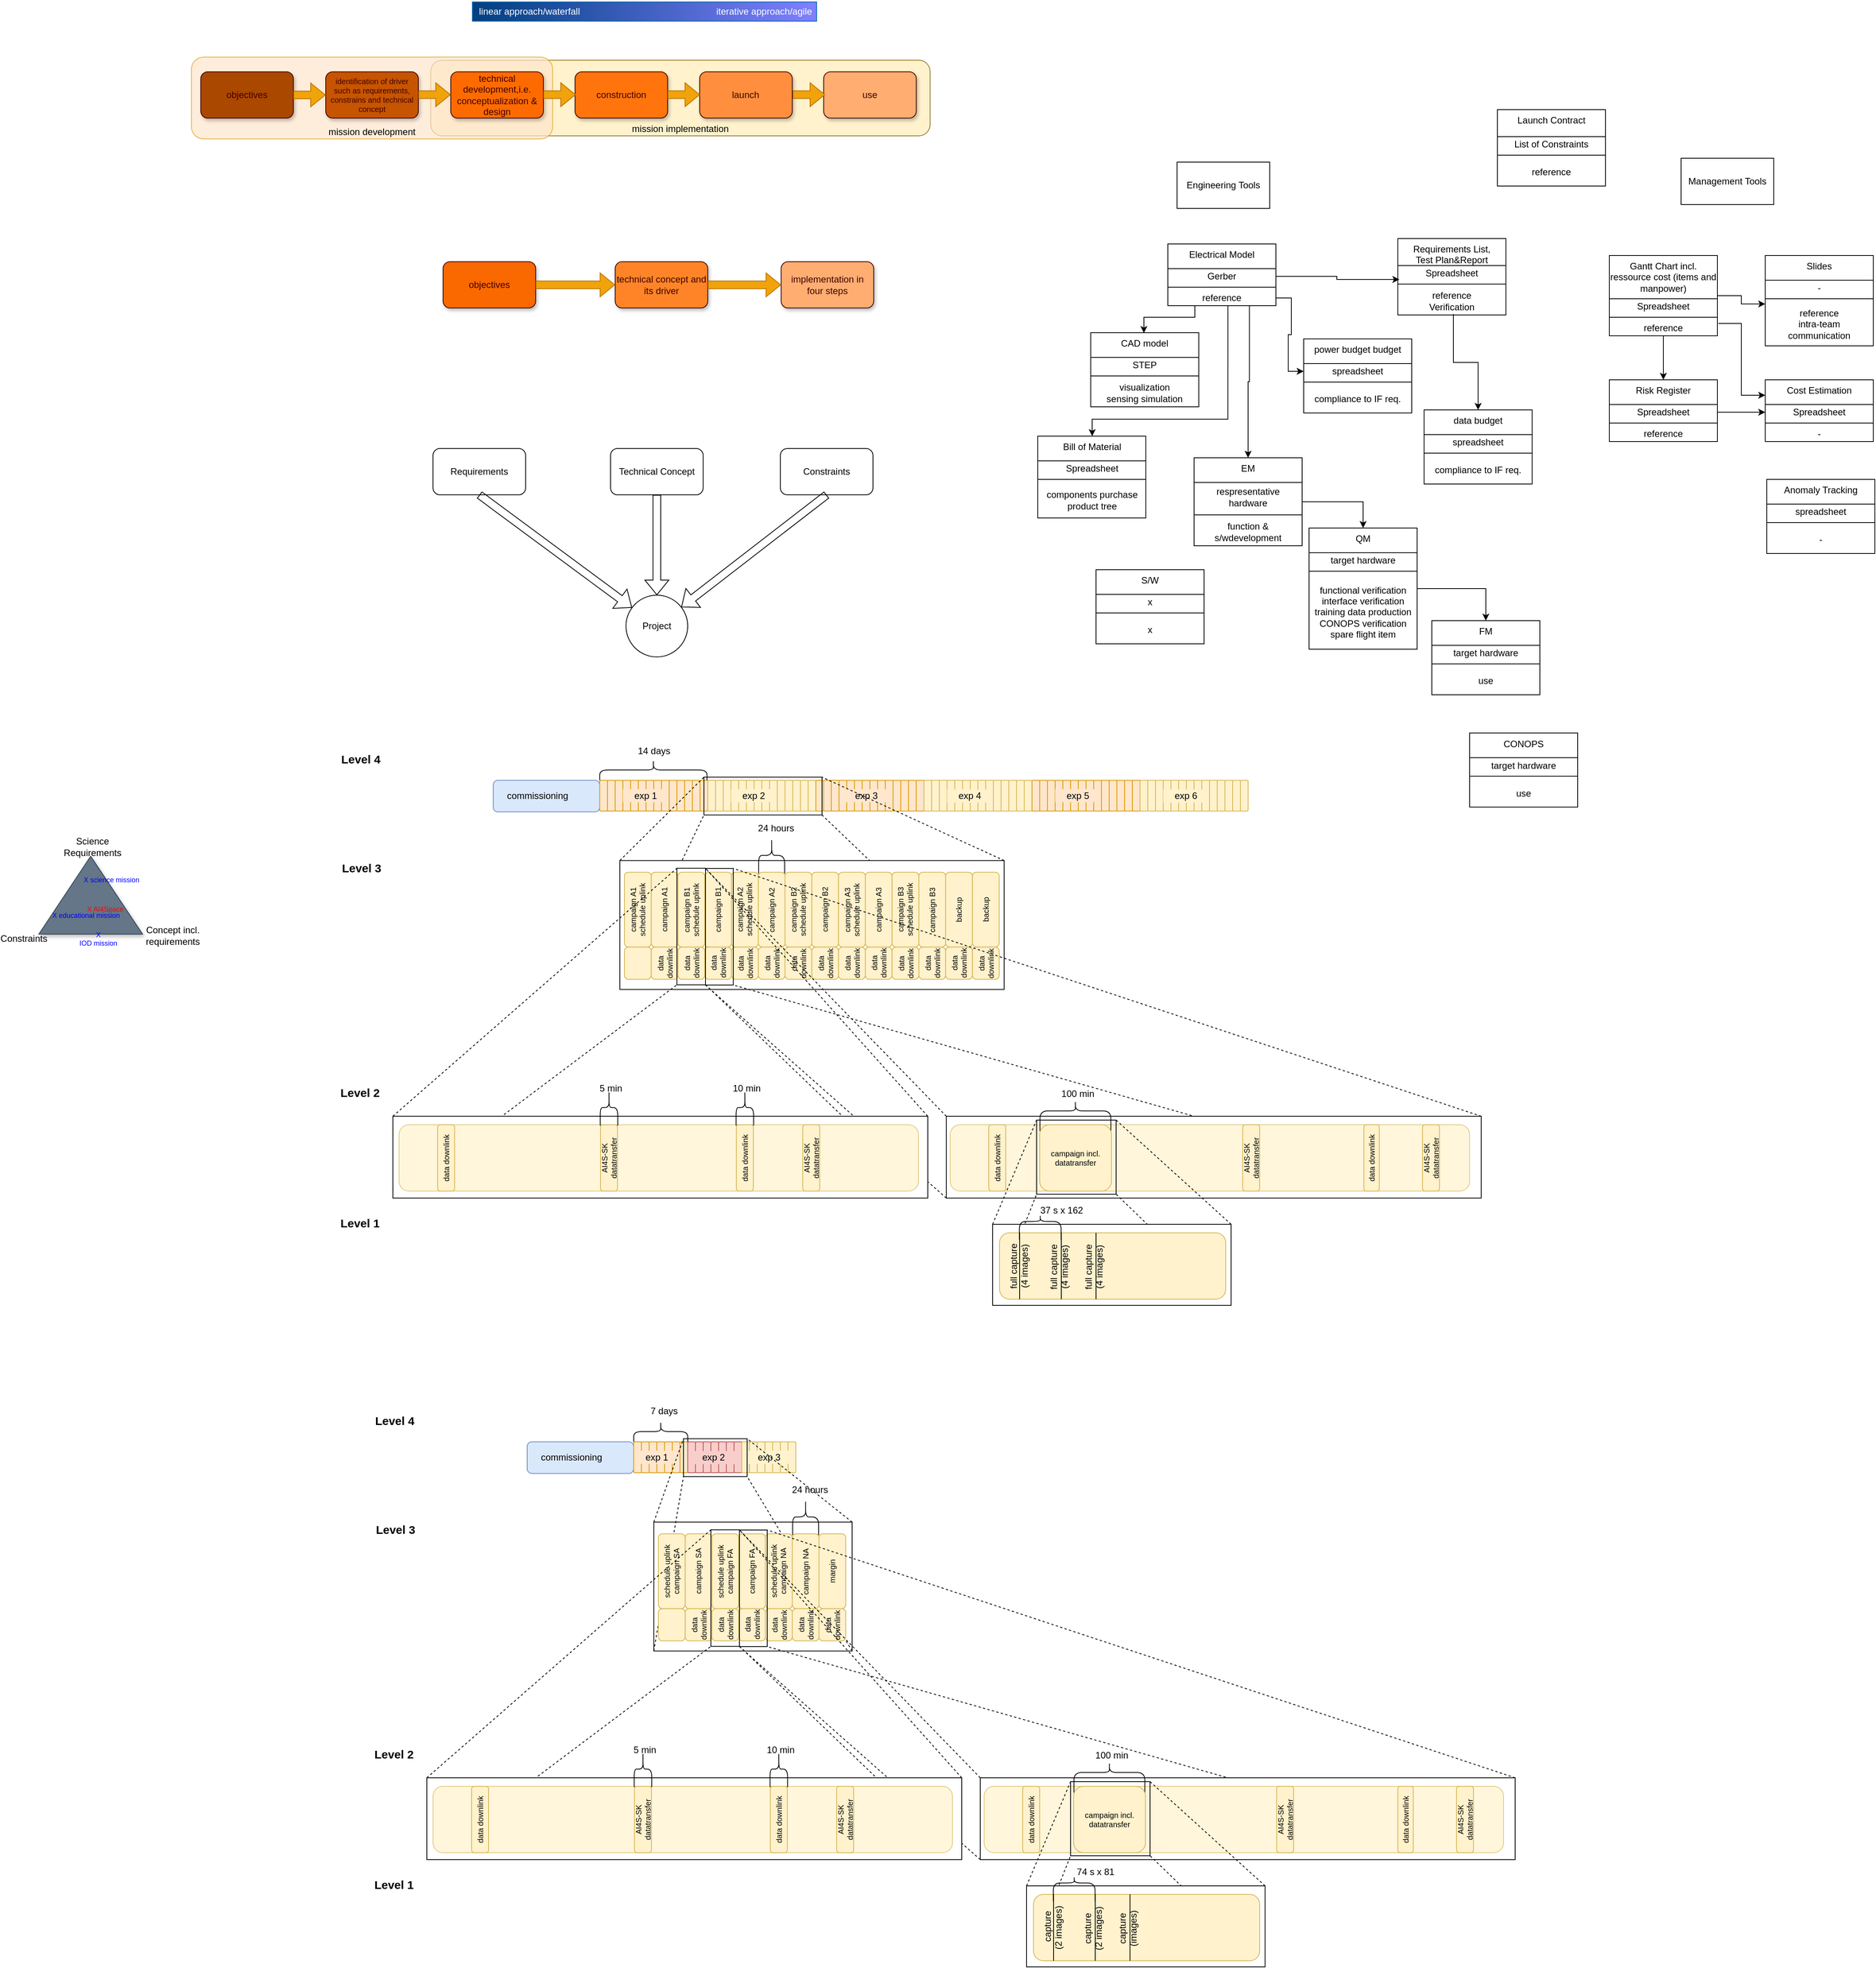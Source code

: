 <mxfile version="22.1.0" type="github">
  <diagram name="Page-1" id="WJJjMyrS5IeVUg8-BT6o">
    <mxGraphModel dx="1543" dy="1118" grid="0" gridSize="10" guides="1" tooltips="1" connect="1" arrows="1" fold="1" page="0" pageScale="1" pageWidth="3300" pageHeight="4681" math="0" shadow="0">
      <root>
        <mxCell id="0" />
        <mxCell id="1" parent="0" />
        <mxCell id="0B4G2qCSHC9pTeujUz-p-1" value="mission implementation" style="rounded=1;whiteSpace=wrap;html=1;verticalAlign=bottom;fillColor=#fff2cc;strokeColor=#977a24;" vertex="1" parent="1">
          <mxGeometry x="437" y="-296" width="647" height="98" as="geometry" />
        </mxCell>
        <mxCell id="0gRobng_Ek0FcrtsBGPJ-20" value="mission development" style="rounded=1;whiteSpace=wrap;html=1;verticalAlign=bottom;fillColor=#ffe6cc;strokeColor=#d79b00;opacity=70;" parent="1" vertex="1">
          <mxGeometry x="127" y="-300" width="468" height="106" as="geometry" />
        </mxCell>
        <mxCell id="PDowFuuNgNrNPUXPLIVL-103" value="" style="rounded=0;whiteSpace=wrap;html=1;" parent="1" vertex="1">
          <mxGeometry x="726.07" y="1597.75" width="256.93" height="167" as="geometry" />
        </mxCell>
        <mxCell id="PDowFuuNgNrNPUXPLIVL-112" value="campaign FA" style="rounded=1;whiteSpace=wrap;html=1;fillColor=#fff2cc;strokeColor=#d6b656;horizontal=0;fontSize=10;" parent="1" vertex="1">
          <mxGeometry x="836.07" y="1612.88" width="34.69" height="97" as="geometry" />
        </mxCell>
        <mxCell id="PDowFuuNgNrNPUXPLIVL-113" value="data downlink" style="rounded=1;whiteSpace=wrap;html=1;fillColor=#fff2cc;strokeColor=#d6b656;fontSize=10;horizontal=0;" parent="1" vertex="1">
          <mxGeometry x="836.07" y="1709.88" width="34.69" height="41.75" as="geometry" />
        </mxCell>
        <mxCell id="PDowFuuNgNrNPUXPLIVL-114" value="schedule uplink campaign FA" style="rounded=1;whiteSpace=wrap;html=1;fillColor=#fff2cc;strokeColor=#d6b656;horizontal=0;fontSize=10;" parent="1" vertex="1">
          <mxGeometry x="801.38" y="1612.88" width="34.69" height="97" as="geometry" />
        </mxCell>
        <mxCell id="PDowFuuNgNrNPUXPLIVL-115" value="data downlink" style="rounded=1;whiteSpace=wrap;html=1;fillColor=#fff2cc;strokeColor=#d6b656;fontSize=10;horizontal=0;" parent="1" vertex="1">
          <mxGeometry x="801.38" y="1709.88" width="34.69" height="41.75" as="geometry" />
        </mxCell>
        <mxCell id="Q2rgFtuy5feUNiyLjC2P-2" value="" style="rounded=1;whiteSpace=wrap;html=1;fillColor=#dae8fc;strokeColor=#6c8ebf;" parent="1" vertex="1">
          <mxGeometry x="518" y="636.75" width="138" height="41" as="geometry" />
        </mxCell>
        <mxCell id="Q2rgFtuy5feUNiyLjC2P-17" value="" style="rounded=1;whiteSpace=wrap;html=1;fillColor=#ffe6cc;strokeColor=#d79b00;" parent="1" vertex="1">
          <mxGeometry x="656" y="636.75" width="10" height="40" as="geometry" />
        </mxCell>
        <mxCell id="Q2rgFtuy5feUNiyLjC2P-18" value="" style="rounded=1;whiteSpace=wrap;html=1;fillColor=#ffe6cc;strokeColor=#d79b00;" parent="1" vertex="1">
          <mxGeometry x="666" y="636.75" width="10" height="40" as="geometry" />
        </mxCell>
        <mxCell id="Q2rgFtuy5feUNiyLjC2P-19" value="" style="rounded=1;whiteSpace=wrap;html=1;fillColor=#ffe6cc;strokeColor=#d79b00;" parent="1" vertex="1">
          <mxGeometry x="676" y="636.75" width="10" height="40" as="geometry" />
        </mxCell>
        <mxCell id="Q2rgFtuy5feUNiyLjC2P-20" value="" style="rounded=1;whiteSpace=wrap;html=1;fillColor=#ffe6cc;strokeColor=#d79b00;" parent="1" vertex="1">
          <mxGeometry x="686" y="636.75" width="10" height="40" as="geometry" />
        </mxCell>
        <mxCell id="Q2rgFtuy5feUNiyLjC2P-21" value="" style="rounded=1;whiteSpace=wrap;html=1;fillColor=#ffe6cc;strokeColor=#d79b00;" parent="1" vertex="1">
          <mxGeometry x="696" y="636.75" width="10" height="40" as="geometry" />
        </mxCell>
        <mxCell id="Q2rgFtuy5feUNiyLjC2P-207" value="" style="edgeStyle=orthogonalEdgeStyle;rounded=0;orthogonalLoop=1;jettySize=auto;html=1;" parent="1" source="Q2rgFtuy5feUNiyLjC2P-22" target="Q2rgFtuy5feUNiyLjC2P-189" edge="1">
          <mxGeometry relative="1" as="geometry" />
        </mxCell>
        <mxCell id="Q2rgFtuy5feUNiyLjC2P-22" value="" style="rounded=1;whiteSpace=wrap;html=1;fillColor=#ffe6cc;strokeColor=#d79b00;" parent="1" vertex="1">
          <mxGeometry x="706" y="636.75" width="10" height="40" as="geometry" />
        </mxCell>
        <mxCell id="Q2rgFtuy5feUNiyLjC2P-23" value="" style="rounded=1;whiteSpace=wrap;html=1;fillColor=#ffe6cc;strokeColor=#d79b00;" parent="1" vertex="1">
          <mxGeometry x="716" y="636.75" width="10" height="40" as="geometry" />
        </mxCell>
        <mxCell id="Q2rgFtuy5feUNiyLjC2P-24" value="" style="rounded=1;whiteSpace=wrap;html=1;fillColor=#ffe6cc;strokeColor=#d79b00;" parent="1" vertex="1">
          <mxGeometry x="726" y="636.75" width="10" height="40" as="geometry" />
        </mxCell>
        <mxCell id="Q2rgFtuy5feUNiyLjC2P-25" value="" style="rounded=1;whiteSpace=wrap;html=1;fillColor=#ffe6cc;strokeColor=#d79b00;" parent="1" vertex="1">
          <mxGeometry x="736" y="636.75" width="10" height="40" as="geometry" />
        </mxCell>
        <mxCell id="Q2rgFtuy5feUNiyLjC2P-26" value="" style="rounded=1;whiteSpace=wrap;html=1;fillColor=#ffe6cc;strokeColor=#d79b00;" parent="1" vertex="1">
          <mxGeometry x="746" y="636.75" width="10" height="40" as="geometry" />
        </mxCell>
        <mxCell id="Q2rgFtuy5feUNiyLjC2P-27" value="" style="rounded=1;whiteSpace=wrap;html=1;fillColor=#ffe6cc;strokeColor=#d79b00;" parent="1" vertex="1">
          <mxGeometry x="756" y="636.75" width="10" height="40" as="geometry" />
        </mxCell>
        <mxCell id="Q2rgFtuy5feUNiyLjC2P-28" value="" style="rounded=1;whiteSpace=wrap;html=1;fillColor=#ffe6cc;strokeColor=#d79b00;" parent="1" vertex="1">
          <mxGeometry x="766" y="636.75" width="10" height="40" as="geometry" />
        </mxCell>
        <mxCell id="Q2rgFtuy5feUNiyLjC2P-29" value="" style="rounded=1;whiteSpace=wrap;html=1;fillColor=#ffe6cc;strokeColor=#d79b00;" parent="1" vertex="1">
          <mxGeometry x="776" y="636.75" width="10" height="40" as="geometry" />
        </mxCell>
        <mxCell id="Q2rgFtuy5feUNiyLjC2P-30" value="" style="rounded=1;whiteSpace=wrap;html=1;fillColor=#ffe6cc;strokeColor=#d79b00;" parent="1" vertex="1">
          <mxGeometry x="786" y="636.75" width="10" height="40" as="geometry" />
        </mxCell>
        <mxCell id="Q2rgFtuy5feUNiyLjC2P-33" value="" style="rounded=1;whiteSpace=wrap;html=1;fillColor=#fff2cc;strokeColor=#d6b656;" parent="1" vertex="1">
          <mxGeometry x="796" y="636.75" width="10" height="40" as="geometry" />
        </mxCell>
        <mxCell id="Q2rgFtuy5feUNiyLjC2P-34" value="" style="rounded=1;whiteSpace=wrap;html=1;fillColor=#fff2cc;strokeColor=#d6b656;" parent="1" vertex="1">
          <mxGeometry x="806" y="636.75" width="10" height="40" as="geometry" />
        </mxCell>
        <mxCell id="Q2rgFtuy5feUNiyLjC2P-35" value="" style="rounded=1;whiteSpace=wrap;html=1;fillColor=#fff2cc;strokeColor=#d6b656;" parent="1" vertex="1">
          <mxGeometry x="816" y="636.75" width="10" height="40" as="geometry" />
        </mxCell>
        <mxCell id="Q2rgFtuy5feUNiyLjC2P-36" value="" style="rounded=1;whiteSpace=wrap;html=1;fillColor=#fff2cc;strokeColor=#d6b656;" parent="1" vertex="1">
          <mxGeometry x="826" y="636.75" width="10" height="40" as="geometry" />
        </mxCell>
        <mxCell id="Q2rgFtuy5feUNiyLjC2P-37" value="" style="rounded=1;whiteSpace=wrap;html=1;fillColor=#fff2cc;strokeColor=#d6b656;" parent="1" vertex="1">
          <mxGeometry x="836" y="636.75" width="10" height="40" as="geometry" />
        </mxCell>
        <mxCell id="Q2rgFtuy5feUNiyLjC2P-38" value="" style="rounded=1;whiteSpace=wrap;html=1;fillColor=#fff2cc;strokeColor=#d6b656;" parent="1" vertex="1">
          <mxGeometry x="846" y="636.75" width="10" height="40" as="geometry" />
        </mxCell>
        <mxCell id="Q2rgFtuy5feUNiyLjC2P-39" value="" style="rounded=1;whiteSpace=wrap;html=1;fillColor=#fff2cc;strokeColor=#d6b656;" parent="1" vertex="1">
          <mxGeometry x="856" y="636.75" width="10" height="40" as="geometry" />
        </mxCell>
        <mxCell id="Q2rgFtuy5feUNiyLjC2P-40" value="" style="rounded=1;whiteSpace=wrap;html=1;fillColor=#fff2cc;strokeColor=#d6b656;" parent="1" vertex="1">
          <mxGeometry x="866" y="636.75" width="10" height="40" as="geometry" />
        </mxCell>
        <mxCell id="Q2rgFtuy5feUNiyLjC2P-41" value="" style="rounded=1;whiteSpace=wrap;html=1;fillColor=#fff2cc;strokeColor=#d6b656;" parent="1" vertex="1">
          <mxGeometry x="876" y="636.75" width="10" height="40" as="geometry" />
        </mxCell>
        <mxCell id="Q2rgFtuy5feUNiyLjC2P-42" value="" style="rounded=1;whiteSpace=wrap;html=1;fillColor=#fff2cc;strokeColor=#d6b656;" parent="1" vertex="1">
          <mxGeometry x="886" y="636.75" width="10" height="40" as="geometry" />
        </mxCell>
        <mxCell id="Q2rgFtuy5feUNiyLjC2P-43" value="" style="rounded=1;whiteSpace=wrap;html=1;fillColor=#fff2cc;strokeColor=#d6b656;" parent="1" vertex="1">
          <mxGeometry x="896" y="636.75" width="10" height="40" as="geometry" />
        </mxCell>
        <mxCell id="Q2rgFtuy5feUNiyLjC2P-44" value="" style="rounded=1;whiteSpace=wrap;html=1;fillColor=#fff2cc;strokeColor=#d6b656;" parent="1" vertex="1">
          <mxGeometry x="906" y="636.75" width="10" height="40" as="geometry" />
        </mxCell>
        <mxCell id="Q2rgFtuy5feUNiyLjC2P-45" value="" style="rounded=1;whiteSpace=wrap;html=1;fillColor=#fff2cc;strokeColor=#d6b656;" parent="1" vertex="1">
          <mxGeometry x="916" y="636.75" width="10" height="40" as="geometry" />
        </mxCell>
        <mxCell id="Q2rgFtuy5feUNiyLjC2P-46" value="" style="rounded=1;whiteSpace=wrap;html=1;fillColor=#fff2cc;strokeColor=#d6b656;" parent="1" vertex="1">
          <mxGeometry x="926" y="636.75" width="10" height="40" as="geometry" />
        </mxCell>
        <mxCell id="Q2rgFtuy5feUNiyLjC2P-47" value="" style="rounded=1;whiteSpace=wrap;html=1;fillColor=#ffe6cc;strokeColor=#d79b00;" parent="1" vertex="1">
          <mxGeometry x="936" y="636.75" width="10" height="40" as="geometry" />
        </mxCell>
        <mxCell id="Q2rgFtuy5feUNiyLjC2P-48" value="" style="rounded=1;whiteSpace=wrap;html=1;fillColor=#ffe6cc;strokeColor=#d79b00;" parent="1" vertex="1">
          <mxGeometry x="946" y="636.75" width="10" height="40" as="geometry" />
        </mxCell>
        <mxCell id="Q2rgFtuy5feUNiyLjC2P-49" value="" style="rounded=1;whiteSpace=wrap;html=1;fillColor=#ffe6cc;strokeColor=#d79b00;" parent="1" vertex="1">
          <mxGeometry x="956" y="636.75" width="10" height="40" as="geometry" />
        </mxCell>
        <mxCell id="Q2rgFtuy5feUNiyLjC2P-50" value="" style="rounded=1;whiteSpace=wrap;html=1;fillColor=#ffe6cc;strokeColor=#d79b00;" parent="1" vertex="1">
          <mxGeometry x="966" y="636.75" width="10" height="40" as="geometry" />
        </mxCell>
        <mxCell id="Q2rgFtuy5feUNiyLjC2P-51" value="" style="rounded=1;whiteSpace=wrap;html=1;fillColor=#ffe6cc;strokeColor=#d79b00;" parent="1" vertex="1">
          <mxGeometry x="976" y="636.75" width="10" height="40" as="geometry" />
        </mxCell>
        <mxCell id="Q2rgFtuy5feUNiyLjC2P-52" value="" style="rounded=1;whiteSpace=wrap;html=1;fillColor=#ffe6cc;strokeColor=#d79b00;" parent="1" vertex="1">
          <mxGeometry x="986" y="636.75" width="10" height="40" as="geometry" />
        </mxCell>
        <mxCell id="Q2rgFtuy5feUNiyLjC2P-53" value="" style="rounded=1;whiteSpace=wrap;html=1;fillColor=#ffe6cc;strokeColor=#d79b00;" parent="1" vertex="1">
          <mxGeometry x="996" y="636.75" width="10" height="40" as="geometry" />
        </mxCell>
        <mxCell id="Q2rgFtuy5feUNiyLjC2P-54" value="" style="rounded=1;whiteSpace=wrap;html=1;fillColor=#ffe6cc;strokeColor=#d79b00;" parent="1" vertex="1">
          <mxGeometry x="1006" y="636.75" width="10" height="40" as="geometry" />
        </mxCell>
        <mxCell id="Q2rgFtuy5feUNiyLjC2P-55" value="" style="rounded=1;whiteSpace=wrap;html=1;fillColor=#ffe6cc;strokeColor=#d79b00;" parent="1" vertex="1">
          <mxGeometry x="1016" y="636.75" width="10" height="40" as="geometry" />
        </mxCell>
        <mxCell id="Q2rgFtuy5feUNiyLjC2P-56" value="" style="rounded=1;whiteSpace=wrap;html=1;fillColor=#ffe6cc;strokeColor=#d79b00;" parent="1" vertex="1">
          <mxGeometry x="1026" y="636.75" width="10" height="40" as="geometry" />
        </mxCell>
        <mxCell id="Q2rgFtuy5feUNiyLjC2P-57" value="" style="rounded=1;whiteSpace=wrap;html=1;fillColor=#ffe6cc;strokeColor=#d79b00;" parent="1" vertex="1">
          <mxGeometry x="1036" y="636.75" width="10" height="40" as="geometry" />
        </mxCell>
        <mxCell id="Q2rgFtuy5feUNiyLjC2P-58" value="" style="rounded=1;whiteSpace=wrap;html=1;fillColor=#ffe6cc;strokeColor=#d79b00;" parent="1" vertex="1">
          <mxGeometry x="1046" y="636.75" width="10" height="40" as="geometry" />
        </mxCell>
        <mxCell id="Q2rgFtuy5feUNiyLjC2P-59" value="" style="rounded=1;whiteSpace=wrap;html=1;fillColor=#ffe6cc;strokeColor=#d79b00;" parent="1" vertex="1">
          <mxGeometry x="1056" y="636.75" width="10" height="40" as="geometry" />
        </mxCell>
        <mxCell id="Q2rgFtuy5feUNiyLjC2P-60" value="" style="rounded=1;whiteSpace=wrap;html=1;fillColor=#ffe6cc;strokeColor=#d79b00;" parent="1" vertex="1">
          <mxGeometry x="1066" y="636.75" width="10" height="40" as="geometry" />
        </mxCell>
        <mxCell id="Q2rgFtuy5feUNiyLjC2P-61" value="" style="rounded=1;whiteSpace=wrap;html=1;fillColor=#fff2cc;strokeColor=#d6b656;" parent="1" vertex="1">
          <mxGeometry x="1076" y="636.75" width="10" height="40" as="geometry" />
        </mxCell>
        <mxCell id="Q2rgFtuy5feUNiyLjC2P-62" value="" style="rounded=1;whiteSpace=wrap;html=1;fillColor=#fff2cc;strokeColor=#d6b656;" parent="1" vertex="1">
          <mxGeometry x="1086" y="636.75" width="10" height="40" as="geometry" />
        </mxCell>
        <mxCell id="Q2rgFtuy5feUNiyLjC2P-63" value="" style="rounded=1;whiteSpace=wrap;html=1;fillColor=#fff2cc;strokeColor=#d6b656;" parent="1" vertex="1">
          <mxGeometry x="1096" y="636.75" width="10" height="40" as="geometry" />
        </mxCell>
        <mxCell id="Q2rgFtuy5feUNiyLjC2P-64" value="" style="rounded=1;whiteSpace=wrap;html=1;fillColor=#fff2cc;strokeColor=#d6b656;" parent="1" vertex="1">
          <mxGeometry x="1106" y="636.75" width="10" height="40" as="geometry" />
        </mxCell>
        <mxCell id="Q2rgFtuy5feUNiyLjC2P-65" value="" style="rounded=1;whiteSpace=wrap;html=1;fillColor=#fff2cc;strokeColor=#d6b656;" parent="1" vertex="1">
          <mxGeometry x="1116" y="636.75" width="10" height="40" as="geometry" />
        </mxCell>
        <mxCell id="Q2rgFtuy5feUNiyLjC2P-66" value="" style="rounded=1;whiteSpace=wrap;html=1;fillColor=#fff2cc;strokeColor=#d6b656;" parent="1" vertex="1">
          <mxGeometry x="1126" y="636.75" width="10" height="40" as="geometry" />
        </mxCell>
        <mxCell id="Q2rgFtuy5feUNiyLjC2P-67" value="" style="rounded=1;whiteSpace=wrap;html=1;fillColor=#fff2cc;strokeColor=#d6b656;" parent="1" vertex="1">
          <mxGeometry x="1136" y="636.75" width="10" height="40" as="geometry" />
        </mxCell>
        <mxCell id="Q2rgFtuy5feUNiyLjC2P-68" value="" style="rounded=1;whiteSpace=wrap;html=1;fillColor=#fff2cc;strokeColor=#d6b656;" parent="1" vertex="1">
          <mxGeometry x="1146" y="636.75" width="10" height="40" as="geometry" />
        </mxCell>
        <mxCell id="Q2rgFtuy5feUNiyLjC2P-69" value="" style="rounded=1;whiteSpace=wrap;html=1;fillColor=#fff2cc;strokeColor=#d6b656;" parent="1" vertex="1">
          <mxGeometry x="1156" y="636.75" width="10" height="40" as="geometry" />
        </mxCell>
        <mxCell id="Q2rgFtuy5feUNiyLjC2P-70" value="" style="rounded=1;whiteSpace=wrap;html=1;fillColor=#fff2cc;strokeColor=#d6b656;" parent="1" vertex="1">
          <mxGeometry x="1166" y="636.75" width="10" height="40" as="geometry" />
        </mxCell>
        <mxCell id="Q2rgFtuy5feUNiyLjC2P-71" value="" style="rounded=1;whiteSpace=wrap;html=1;fillColor=#fff2cc;strokeColor=#d6b656;" parent="1" vertex="1">
          <mxGeometry x="1176" y="636.75" width="10" height="40" as="geometry" />
        </mxCell>
        <mxCell id="Q2rgFtuy5feUNiyLjC2P-72" value="" style="rounded=1;whiteSpace=wrap;html=1;fillColor=#fff2cc;strokeColor=#d6b656;" parent="1" vertex="1">
          <mxGeometry x="1186" y="636.75" width="10" height="40" as="geometry" />
        </mxCell>
        <mxCell id="Q2rgFtuy5feUNiyLjC2P-73" value="" style="rounded=1;whiteSpace=wrap;html=1;fillColor=#fff2cc;strokeColor=#d6b656;" parent="1" vertex="1">
          <mxGeometry x="1196" y="636.75" width="10" height="40" as="geometry" />
        </mxCell>
        <mxCell id="Q2rgFtuy5feUNiyLjC2P-74" value="" style="rounded=1;whiteSpace=wrap;html=1;fillColor=#fff2cc;strokeColor=#d6b656;" parent="1" vertex="1">
          <mxGeometry x="1206" y="636.75" width="10" height="40" as="geometry" />
        </mxCell>
        <mxCell id="Q2rgFtuy5feUNiyLjC2P-75" value="" style="rounded=1;whiteSpace=wrap;html=1;fillColor=#ffe6cc;strokeColor=#d79b00;" parent="1" vertex="1">
          <mxGeometry x="1216" y="636.75" width="10" height="40" as="geometry" />
        </mxCell>
        <mxCell id="Q2rgFtuy5feUNiyLjC2P-76" value="" style="rounded=1;whiteSpace=wrap;html=1;fillColor=#ffe6cc;strokeColor=#d79b00;" parent="1" vertex="1">
          <mxGeometry x="1226" y="636.75" width="10" height="40" as="geometry" />
        </mxCell>
        <mxCell id="Q2rgFtuy5feUNiyLjC2P-77" value="" style="rounded=1;whiteSpace=wrap;html=1;fillColor=#ffe6cc;strokeColor=#d79b00;" parent="1" vertex="1">
          <mxGeometry x="1236" y="636.75" width="10" height="40" as="geometry" />
        </mxCell>
        <mxCell id="Q2rgFtuy5feUNiyLjC2P-78" value="" style="rounded=1;whiteSpace=wrap;html=1;fillColor=#ffe6cc;strokeColor=#d79b00;" parent="1" vertex="1">
          <mxGeometry x="1246" y="636.75" width="10" height="40" as="geometry" />
        </mxCell>
        <mxCell id="Q2rgFtuy5feUNiyLjC2P-79" value="" style="rounded=1;whiteSpace=wrap;html=1;fillColor=#ffe6cc;strokeColor=#d79b00;" parent="1" vertex="1">
          <mxGeometry x="1256" y="636.75" width="10" height="40" as="geometry" />
        </mxCell>
        <mxCell id="Q2rgFtuy5feUNiyLjC2P-204" value="" style="edgeStyle=orthogonalEdgeStyle;rounded=0;orthogonalLoop=1;jettySize=auto;html=1;" parent="1" source="Q2rgFtuy5feUNiyLjC2P-80" target="Q2rgFtuy5feUNiyLjC2P-195" edge="1">
          <mxGeometry relative="1" as="geometry" />
        </mxCell>
        <mxCell id="Q2rgFtuy5feUNiyLjC2P-80" value="" style="rounded=1;whiteSpace=wrap;html=1;fillColor=#ffe6cc;strokeColor=#d79b00;" parent="1" vertex="1">
          <mxGeometry x="1266" y="636.75" width="10" height="40" as="geometry" />
        </mxCell>
        <mxCell id="Q2rgFtuy5feUNiyLjC2P-81" value="" style="rounded=1;whiteSpace=wrap;html=1;fillColor=#ffe6cc;strokeColor=#d79b00;" parent="1" vertex="1">
          <mxGeometry x="1276" y="636.75" width="10" height="40" as="geometry" />
        </mxCell>
        <mxCell id="Q2rgFtuy5feUNiyLjC2P-82" value="" style="rounded=1;whiteSpace=wrap;html=1;fillColor=#ffe6cc;strokeColor=#d79b00;" parent="1" vertex="1">
          <mxGeometry x="1286" y="636.75" width="10" height="40" as="geometry" />
        </mxCell>
        <mxCell id="Q2rgFtuy5feUNiyLjC2P-83" value="" style="rounded=1;whiteSpace=wrap;html=1;fillColor=#ffe6cc;strokeColor=#d79b00;" parent="1" vertex="1">
          <mxGeometry x="1296" y="636.75" width="10" height="40" as="geometry" />
        </mxCell>
        <mxCell id="Q2rgFtuy5feUNiyLjC2P-84" value="" style="rounded=1;whiteSpace=wrap;html=1;fillColor=#ffe6cc;strokeColor=#d79b00;" parent="1" vertex="1">
          <mxGeometry x="1306" y="636.75" width="10" height="40" as="geometry" />
        </mxCell>
        <mxCell id="Q2rgFtuy5feUNiyLjC2P-85" value="" style="rounded=1;whiteSpace=wrap;html=1;fillColor=#ffe6cc;strokeColor=#d79b00;" parent="1" vertex="1">
          <mxGeometry x="1316" y="636.75" width="10" height="40" as="geometry" />
        </mxCell>
        <mxCell id="Q2rgFtuy5feUNiyLjC2P-86" value="" style="rounded=1;whiteSpace=wrap;html=1;fillColor=#ffe6cc;strokeColor=#d79b00;" parent="1" vertex="1">
          <mxGeometry x="1326" y="636.75" width="10" height="40" as="geometry" />
        </mxCell>
        <mxCell id="Q2rgFtuy5feUNiyLjC2P-87" value="" style="rounded=1;whiteSpace=wrap;html=1;fillColor=#ffe6cc;strokeColor=#d79b00;" parent="1" vertex="1">
          <mxGeometry x="1336" y="636.75" width="10" height="40" as="geometry" />
        </mxCell>
        <mxCell id="Q2rgFtuy5feUNiyLjC2P-88" value="" style="rounded=1;whiteSpace=wrap;html=1;fillColor=#ffe6cc;strokeColor=#d79b00;" parent="1" vertex="1">
          <mxGeometry x="1346" y="636.75" width="10" height="40" as="geometry" />
        </mxCell>
        <mxCell id="Q2rgFtuy5feUNiyLjC2P-89" value="" style="rounded=1;whiteSpace=wrap;html=1;fillColor=#fff2cc;strokeColor=#d6b656;" parent="1" vertex="1">
          <mxGeometry x="1356" y="636.75" width="10" height="40" as="geometry" />
        </mxCell>
        <mxCell id="Q2rgFtuy5feUNiyLjC2P-90" value="" style="rounded=1;whiteSpace=wrap;html=1;fillColor=#fff2cc;strokeColor=#d6b656;" parent="1" vertex="1">
          <mxGeometry x="1366" y="636.75" width="10" height="40" as="geometry" />
        </mxCell>
        <mxCell id="Q2rgFtuy5feUNiyLjC2P-91" value="" style="rounded=1;whiteSpace=wrap;html=1;fillColor=#fff2cc;strokeColor=#d6b656;" parent="1" vertex="1">
          <mxGeometry x="1376" y="636.75" width="10" height="40" as="geometry" />
        </mxCell>
        <mxCell id="Q2rgFtuy5feUNiyLjC2P-92" value="" style="rounded=1;whiteSpace=wrap;html=1;fillColor=#fff2cc;strokeColor=#d6b656;" parent="1" vertex="1">
          <mxGeometry x="1386" y="636.75" width="10" height="40" as="geometry" />
        </mxCell>
        <mxCell id="Q2rgFtuy5feUNiyLjC2P-93" value="" style="rounded=1;whiteSpace=wrap;html=1;fillColor=#fff2cc;strokeColor=#d6b656;" parent="1" vertex="1">
          <mxGeometry x="1396" y="636.75" width="10" height="40" as="geometry" />
        </mxCell>
        <mxCell id="Q2rgFtuy5feUNiyLjC2P-94" value="" style="rounded=1;whiteSpace=wrap;html=1;fillColor=#fff2cc;strokeColor=#d6b656;" parent="1" vertex="1">
          <mxGeometry x="1406" y="636.75" width="10" height="40" as="geometry" />
        </mxCell>
        <mxCell id="Q2rgFtuy5feUNiyLjC2P-95" value="" style="rounded=1;whiteSpace=wrap;html=1;fillColor=#fff2cc;strokeColor=#d6b656;" parent="1" vertex="1">
          <mxGeometry x="1416" y="636.75" width="10" height="40" as="geometry" />
        </mxCell>
        <mxCell id="Q2rgFtuy5feUNiyLjC2P-96" value="" style="rounded=1;whiteSpace=wrap;html=1;fillColor=#fff2cc;strokeColor=#d6b656;" parent="1" vertex="1">
          <mxGeometry x="1426" y="636.75" width="10" height="40" as="geometry" />
        </mxCell>
        <mxCell id="Q2rgFtuy5feUNiyLjC2P-97" value="" style="rounded=1;whiteSpace=wrap;html=1;fillColor=#fff2cc;strokeColor=#d6b656;" parent="1" vertex="1">
          <mxGeometry x="1436" y="636.75" width="10" height="40" as="geometry" />
        </mxCell>
        <mxCell id="Q2rgFtuy5feUNiyLjC2P-98" value="" style="rounded=1;whiteSpace=wrap;html=1;fillColor=#fff2cc;strokeColor=#d6b656;" parent="1" vertex="1">
          <mxGeometry x="1446" y="636.75" width="10" height="40" as="geometry" />
        </mxCell>
        <mxCell id="Q2rgFtuy5feUNiyLjC2P-99" value="" style="rounded=1;whiteSpace=wrap;html=1;fillColor=#fff2cc;strokeColor=#d6b656;" parent="1" vertex="1">
          <mxGeometry x="1456" y="636.75" width="10" height="40" as="geometry" />
        </mxCell>
        <mxCell id="Q2rgFtuy5feUNiyLjC2P-100" value="" style="rounded=1;whiteSpace=wrap;html=1;fillColor=#fff2cc;strokeColor=#d6b656;" parent="1" vertex="1">
          <mxGeometry x="1466" y="636.75" width="10" height="40" as="geometry" />
        </mxCell>
        <mxCell id="Q2rgFtuy5feUNiyLjC2P-101" value="" style="rounded=1;whiteSpace=wrap;html=1;fillColor=#fff2cc;strokeColor=#d6b656;" parent="1" vertex="1">
          <mxGeometry x="1476" y="636.75" width="10" height="40" as="geometry" />
        </mxCell>
        <mxCell id="Q2rgFtuy5feUNiyLjC2P-102" value="" style="rounded=1;whiteSpace=wrap;html=1;fillColor=#fff2cc;strokeColor=#d6b656;" parent="1" vertex="1">
          <mxGeometry x="1486" y="636.75" width="10" height="40" as="geometry" />
        </mxCell>
        <mxCell id="Q2rgFtuy5feUNiyLjC2P-188" value="exp 1" style="text;html=1;strokeColor=none;fillColor=#ffe6cc;align=center;verticalAlign=middle;whiteSpace=wrap;rounded=0;" parent="1" vertex="1">
          <mxGeometry x="686" y="648.25" width="59" height="17" as="geometry" />
        </mxCell>
        <mxCell id="Q2rgFtuy5feUNiyLjC2P-189" value="exp 2" style="text;html=1;strokeColor=none;fillColor=#fff2cc;align=center;verticalAlign=middle;whiteSpace=wrap;rounded=0;" parent="1" vertex="1">
          <mxGeometry x="826" y="648.25" width="59" height="17" as="geometry" />
        </mxCell>
        <mxCell id="Q2rgFtuy5feUNiyLjC2P-190" value="exp 3" style="text;html=1;strokeColor=none;fillColor=#ffe6cc;align=center;verticalAlign=middle;whiteSpace=wrap;rounded=0;" parent="1" vertex="1">
          <mxGeometry x="971.5" y="648.25" width="59" height="17" as="geometry" />
        </mxCell>
        <mxCell id="Q2rgFtuy5feUNiyLjC2P-192" value="exp 4" style="text;html=1;strokeColor=none;fillColor=#fff2cc;align=center;verticalAlign=middle;whiteSpace=wrap;rounded=0;" parent="1" vertex="1">
          <mxGeometry x="1106" y="648.75" width="59" height="17" as="geometry" />
        </mxCell>
        <mxCell id="Q2rgFtuy5feUNiyLjC2P-193" value="exp 5" style="text;html=1;strokeColor=none;fillColor=#ffe6cc;align=center;verticalAlign=middle;whiteSpace=wrap;rounded=0;" parent="1" vertex="1">
          <mxGeometry x="1246" y="648.25" width="59" height="17" as="geometry" />
        </mxCell>
        <mxCell id="Q2rgFtuy5feUNiyLjC2P-195" value="exp 6" style="text;html=1;strokeColor=none;fillColor=#fff2cc;align=center;verticalAlign=middle;whiteSpace=wrap;rounded=0;" parent="1" vertex="1">
          <mxGeometry x="1386" y="648.75" width="59" height="17" as="geometry" />
        </mxCell>
        <mxCell id="Q2rgFtuy5feUNiyLjC2P-205" value="commissioning" style="text;html=1;strokeColor=none;fillColor=none;align=center;verticalAlign=middle;whiteSpace=wrap;rounded=0;" parent="1" vertex="1">
          <mxGeometry x="546" y="648.25" width="59" height="17" as="geometry" />
        </mxCell>
        <mxCell id="Q2rgFtuy5feUNiyLjC2P-208" value="" style="rounded=0;whiteSpace=wrap;html=1;fillColor=none;" parent="1" vertex="1">
          <mxGeometry x="791" y="632.75" width="153" height="49" as="geometry" />
        </mxCell>
        <mxCell id="Q2rgFtuy5feUNiyLjC2P-212" value="" style="endArrow=none;dashed=1;html=1;rounded=0;exitX=0;exitY=0;exitDx=0;exitDy=0;entryX=0;entryY=0;entryDx=0;entryDy=0;" parent="1" source="Q2rgFtuy5feUNiyLjC2P-209" target="Q2rgFtuy5feUNiyLjC2P-208" edge="1">
          <mxGeometry width="50" height="50" relative="1" as="geometry">
            <mxPoint x="692" y="937.75" as="sourcePoint" />
            <mxPoint x="801" y="674.75" as="targetPoint" />
          </mxGeometry>
        </mxCell>
        <mxCell id="Q2rgFtuy5feUNiyLjC2P-213" value="" style="endArrow=none;dashed=1;html=1;rounded=0;exitX=1;exitY=0;exitDx=0;exitDy=0;entryX=1;entryY=0;entryDx=0;entryDy=0;" parent="1" source="Q2rgFtuy5feUNiyLjC2P-209" target="Q2rgFtuy5feUNiyLjC2P-208" edge="1">
          <mxGeometry width="50" height="50" relative="1" as="geometry">
            <mxPoint x="692" y="732.75" as="sourcePoint" />
            <mxPoint x="801" y="611.75" as="targetPoint" />
          </mxGeometry>
        </mxCell>
        <mxCell id="Q2rgFtuy5feUNiyLjC2P-322" value="" style="shape=curlyBracket;whiteSpace=wrap;html=1;rounded=1;labelPosition=left;verticalLabelPosition=middle;align=right;verticalAlign=middle;rotation=90;" parent="1" vertex="1">
          <mxGeometry x="712.25" y="554" width="26.5" height="139" as="geometry" />
        </mxCell>
        <mxCell id="Q2rgFtuy5feUNiyLjC2P-323" value="14 days" style="text;html=1;strokeColor=none;fillColor=none;align=center;verticalAlign=middle;whiteSpace=wrap;rounded=0;" parent="1" vertex="1">
          <mxGeometry x="697" y="590.75" width="59" height="17" as="geometry" />
        </mxCell>
        <mxCell id="Q2rgFtuy5feUNiyLjC2P-331" value="24 hours" style="text;html=1;strokeColor=none;fillColor=none;align=center;verticalAlign=middle;whiteSpace=wrap;rounded=0;" parent="1" vertex="1">
          <mxGeometry x="855.13" y="690.75" width="59" height="17" as="geometry" />
        </mxCell>
        <mxCell id="Q2rgFtuy5feUNiyLjC2P-211" value="" style="endArrow=none;dashed=1;html=1;rounded=0;exitX=0;exitY=1;exitDx=0;exitDy=0;entryX=0;entryY=1;entryDx=0;entryDy=0;" parent="1" source="Q2rgFtuy5feUNiyLjC2P-209" target="Q2rgFtuy5feUNiyLjC2P-208" edge="1">
          <mxGeometry width="50" height="50" relative="1" as="geometry">
            <mxPoint x="913" y="662.75" as="sourcePoint" />
            <mxPoint x="963" y="612.75" as="targetPoint" />
          </mxGeometry>
        </mxCell>
        <mxCell id="Q2rgFtuy5feUNiyLjC2P-214" value="" style="endArrow=none;dashed=1;html=1;rounded=0;exitX=1;exitY=1;exitDx=0;exitDy=0;entryX=1;entryY=1;entryDx=0;entryDy=0;" parent="1" source="Q2rgFtuy5feUNiyLjC2P-209" target="Q2rgFtuy5feUNiyLjC2P-208" edge="1">
          <mxGeometry width="50" height="50" relative="1" as="geometry">
            <mxPoint x="1190" y="732.75" as="sourcePoint" />
            <mxPoint x="954" y="611.75" as="targetPoint" />
          </mxGeometry>
        </mxCell>
        <mxCell id="Q2rgFtuy5feUNiyLjC2P-209" value="" style="rounded=0;whiteSpace=wrap;html=1;" parent="1" vertex="1">
          <mxGeometry x="682.07" y="740.75" width="497.86" height="167" as="geometry" />
        </mxCell>
        <mxCell id="a3yUc3FEi2ITJsw6pcIX-13" value="" style="endArrow=none;dashed=1;html=1;rounded=0;exitX=0;exitY=1;exitDx=0;exitDy=0;entryX=0;entryY=1;entryDx=0;entryDy=0;" parent="1" source="a3yUc3FEi2ITJsw6pcIX-17" target="a3yUc3FEi2ITJsw6pcIX-12" edge="1">
          <mxGeometry width="50" height="50" relative="1" as="geometry">
            <mxPoint x="673" y="1005" as="sourcePoint" />
            <mxPoint x="723" y="955" as="targetPoint" />
          </mxGeometry>
        </mxCell>
        <mxCell id="a3yUc3FEi2ITJsw6pcIX-16" value="" style="endArrow=none;dashed=1;html=1;rounded=0;exitX=1;exitY=1;exitDx=0;exitDy=0;entryX=1;entryY=1;entryDx=0;entryDy=0;" parent="1" source="a3yUc3FEi2ITJsw6pcIX-17" target="a3yUc3FEi2ITJsw6pcIX-12" edge="1">
          <mxGeometry width="50" height="50" relative="1" as="geometry">
            <mxPoint x="950" y="1075" as="sourcePoint" />
            <mxPoint x="714" y="954" as="targetPoint" />
          </mxGeometry>
        </mxCell>
        <mxCell id="a3yUc3FEi2ITJsw6pcIX-17" value="" style="rounded=0;whiteSpace=wrap;html=1;" parent="1" vertex="1">
          <mxGeometry x="1105" y="1072" width="693" height="106" as="geometry" />
        </mxCell>
        <mxCell id="a3yUc3FEi2ITJsw6pcIX-2" value="" style="rounded=1;whiteSpace=wrap;html=1;fillColor=#fff2cc;strokeColor=#d6b656;horizontal=1;fontSize=10;opacity=70;" parent="1" vertex="1">
          <mxGeometry x="1110" y="1082.98" width="673" height="86" as="geometry" />
        </mxCell>
        <mxCell id="is3k6BWA0ty2hflFhvvY-3" value="Project" style="ellipse;whiteSpace=wrap;html=1;aspect=fixed;" parent="1" vertex="1">
          <mxGeometry x="690" y="397" width="80" height="80" as="geometry" />
        </mxCell>
        <mxCell id="is3k6BWA0ty2hflFhvvY-4" value="Requirements " style="rounded=1;whiteSpace=wrap;html=1;" parent="1" vertex="1">
          <mxGeometry x="440" y="207" width="120" height="60" as="geometry" />
        </mxCell>
        <mxCell id="is3k6BWA0ty2hflFhvvY-5" value="Constraints" style="rounded=1;whiteSpace=wrap;html=1;" parent="1" vertex="1">
          <mxGeometry x="890" y="207" width="120" height="60" as="geometry" />
        </mxCell>
        <mxCell id="is3k6BWA0ty2hflFhvvY-6" value="Technical Concept" style="rounded=1;whiteSpace=wrap;html=1;" parent="1" vertex="1">
          <mxGeometry x="670" y="207" width="120" height="60" as="geometry" />
        </mxCell>
        <mxCell id="is3k6BWA0ty2hflFhvvY-7" value="" style="shape=flexArrow;endArrow=classic;html=1;rounded=0;exitX=0.5;exitY=1;exitDx=0;exitDy=0;" parent="1" source="is3k6BWA0ty2hflFhvvY-4" target="is3k6BWA0ty2hflFhvvY-3" edge="1">
          <mxGeometry width="50" height="50" relative="1" as="geometry">
            <mxPoint x="1100" y="497" as="sourcePoint" />
            <mxPoint x="1150" y="447" as="targetPoint" />
          </mxGeometry>
        </mxCell>
        <mxCell id="is3k6BWA0ty2hflFhvvY-8" value="" style="shape=flexArrow;endArrow=classic;html=1;rounded=0;exitX=0.5;exitY=1;exitDx=0;exitDy=0;" parent="1" source="is3k6BWA0ty2hflFhvvY-5" target="is3k6BWA0ty2hflFhvvY-3" edge="1">
          <mxGeometry width="50" height="50" relative="1" as="geometry">
            <mxPoint x="510" y="277" as="sourcePoint" />
            <mxPoint x="708" y="423" as="targetPoint" />
          </mxGeometry>
        </mxCell>
        <mxCell id="is3k6BWA0ty2hflFhvvY-9" value="" style="shape=flexArrow;endArrow=classic;html=1;rounded=0;exitX=0.5;exitY=1;exitDx=0;exitDy=0;" parent="1" source="is3k6BWA0ty2hflFhvvY-6" target="is3k6BWA0ty2hflFhvvY-3" edge="1">
          <mxGeometry width="50" height="50" relative="1" as="geometry">
            <mxPoint x="960" y="277" as="sourcePoint" />
            <mxPoint x="772" y="423" as="targetPoint" />
          </mxGeometry>
        </mxCell>
        <mxCell id="Q2rgFtuy5feUNiyLjC2P-293" value="campaign A1" style="rounded=1;whiteSpace=wrap;html=1;fillColor=#fff2cc;strokeColor=#d6b656;horizontal=0;fontSize=10;" parent="1" vertex="1">
          <mxGeometry x="722.69" y="755.88" width="34.69" height="97" as="geometry" />
        </mxCell>
        <mxCell id="Q2rgFtuy5feUNiyLjC2P-294" value="data downlink" style="rounded=1;whiteSpace=wrap;html=1;fillColor=#fff2cc;strokeColor=#d6b656;fontSize=10;horizontal=0;" parent="1" vertex="1">
          <mxGeometry x="722.69" y="852.88" width="34.69" height="41.75" as="geometry" />
        </mxCell>
        <mxCell id="Q2rgFtuy5feUNiyLjC2P-296" value="campaign A1 schedule uplink" style="rounded=1;whiteSpace=wrap;html=1;fillColor=#fff2cc;strokeColor=#d6b656;horizontal=0;fontSize=10;" parent="1" vertex="1">
          <mxGeometry x="688" y="755.88" width="34.69" height="97" as="geometry" />
        </mxCell>
        <mxCell id="Q2rgFtuy5feUNiyLjC2P-297" value="" style="rounded=1;whiteSpace=wrap;html=1;fillColor=#fff2cc;strokeColor=#d6b656;fontSize=10;horizontal=0;" parent="1" vertex="1">
          <mxGeometry x="688" y="852.88" width="34.69" height="41.75" as="geometry" />
        </mxCell>
        <mxCell id="Q2rgFtuy5feUNiyLjC2P-298" value="campaign B1" style="rounded=1;whiteSpace=wrap;html=1;fillColor=#fff2cc;strokeColor=#d6b656;horizontal=0;fontSize=10;" parent="1" vertex="1">
          <mxGeometry x="792.07" y="755.88" width="34.69" height="97" as="geometry" />
        </mxCell>
        <mxCell id="Q2rgFtuy5feUNiyLjC2P-299" value="data downlink" style="rounded=1;whiteSpace=wrap;html=1;fillColor=#fff2cc;strokeColor=#d6b656;fontSize=10;horizontal=0;" parent="1" vertex="1">
          <mxGeometry x="792.07" y="852.88" width="34.69" height="41.75" as="geometry" />
        </mxCell>
        <mxCell id="Q2rgFtuy5feUNiyLjC2P-300" value="campaign B1 schedule uplink" style="rounded=1;whiteSpace=wrap;html=1;fillColor=#fff2cc;strokeColor=#d6b656;horizontal=0;fontSize=10;" parent="1" vertex="1">
          <mxGeometry x="757.38" y="755.88" width="34.69" height="97" as="geometry" />
        </mxCell>
        <mxCell id="Q2rgFtuy5feUNiyLjC2P-301" value="data downlink" style="rounded=1;whiteSpace=wrap;html=1;fillColor=#fff2cc;strokeColor=#d6b656;fontSize=10;horizontal=0;" parent="1" vertex="1">
          <mxGeometry x="757.38" y="852.88" width="34.69" height="41.75" as="geometry" />
        </mxCell>
        <mxCell id="Q2rgFtuy5feUNiyLjC2P-302" value="campaign A2" style="rounded=1;whiteSpace=wrap;html=1;fillColor=#fff2cc;strokeColor=#d6b656;horizontal=0;fontSize=10;" parent="1" vertex="1">
          <mxGeometry x="861.45" y="755.88" width="34.69" height="97" as="geometry" />
        </mxCell>
        <mxCell id="Q2rgFtuy5feUNiyLjC2P-303" value="data downlink" style="rounded=1;whiteSpace=wrap;html=1;fillColor=#fff2cc;strokeColor=#d6b656;fontSize=10;horizontal=0;" parent="1" vertex="1">
          <mxGeometry x="861.45" y="852.88" width="34.69" height="41.75" as="geometry" />
        </mxCell>
        <mxCell id="Q2rgFtuy5feUNiyLjC2P-304" value="campaign A2 schedule uplink" style="rounded=1;whiteSpace=wrap;html=1;fillColor=#fff2cc;strokeColor=#d6b656;horizontal=0;fontSize=10;" parent="1" vertex="1">
          <mxGeometry x="826.76" y="755.88" width="34.69" height="97" as="geometry" />
        </mxCell>
        <mxCell id="Q2rgFtuy5feUNiyLjC2P-305" value="data downlink" style="rounded=1;whiteSpace=wrap;html=1;fillColor=#fff2cc;strokeColor=#d6b656;fontSize=10;horizontal=0;" parent="1" vertex="1">
          <mxGeometry x="826.76" y="852.88" width="34.69" height="41.75" as="geometry" />
        </mxCell>
        <mxCell id="Q2rgFtuy5feUNiyLjC2P-306" value="campaign B2" style="rounded=1;whiteSpace=wrap;html=1;fillColor=#fff2cc;strokeColor=#d6b656;horizontal=0;fontSize=10;" parent="1" vertex="1">
          <mxGeometry x="930.69" y="755.87" width="34.69" height="97" as="geometry" />
        </mxCell>
        <mxCell id="Q2rgFtuy5feUNiyLjC2P-307" value="data downlink" style="rounded=1;whiteSpace=wrap;html=1;fillColor=#fff2cc;strokeColor=#d6b656;fontSize=10;horizontal=0;" parent="1" vertex="1">
          <mxGeometry x="930.69" y="852.87" width="34.69" height="41.75" as="geometry" />
        </mxCell>
        <mxCell id="Q2rgFtuy5feUNiyLjC2P-308" value="campaign B2 schedule uplink" style="rounded=1;whiteSpace=wrap;html=1;fillColor=#fff2cc;strokeColor=#d6b656;horizontal=0;fontSize=10;" parent="1" vertex="1">
          <mxGeometry x="896" y="755.87" width="34.69" height="97" as="geometry" />
        </mxCell>
        <mxCell id="Q2rgFtuy5feUNiyLjC2P-309" value="data downlink" style="rounded=1;whiteSpace=wrap;html=1;fillColor=#fff2cc;strokeColor=#d6b656;fontSize=10;horizontal=0;" parent="1" vertex="1">
          <mxGeometry x="896" y="852.87" width="34.69" height="41.75" as="geometry" />
        </mxCell>
        <mxCell id="Q2rgFtuy5feUNiyLjC2P-310" value="campaign A3" style="rounded=1;whiteSpace=wrap;html=1;fillColor=#fff2cc;strokeColor=#d6b656;horizontal=0;fontSize=10;" parent="1" vertex="1">
          <mxGeometry x="1000.07" y="755.89" width="34.69" height="97" as="geometry" />
        </mxCell>
        <mxCell id="Q2rgFtuy5feUNiyLjC2P-311" value="data downlink" style="rounded=1;whiteSpace=wrap;html=1;fillColor=#fff2cc;strokeColor=#d6b656;fontSize=10;horizontal=0;" parent="1" vertex="1">
          <mxGeometry x="1000.07" y="852.89" width="34.69" height="41.75" as="geometry" />
        </mxCell>
        <mxCell id="Q2rgFtuy5feUNiyLjC2P-312" value="campaign A3 schedule uplink" style="rounded=1;whiteSpace=wrap;html=1;fillColor=#fff2cc;strokeColor=#d6b656;horizontal=0;fontSize=10;" parent="1" vertex="1">
          <mxGeometry x="965.38" y="755.89" width="34.69" height="97" as="geometry" />
        </mxCell>
        <mxCell id="Q2rgFtuy5feUNiyLjC2P-313" value="data downlink" style="rounded=1;whiteSpace=wrap;html=1;fillColor=#fff2cc;strokeColor=#d6b656;fontSize=10;horizontal=0;" parent="1" vertex="1">
          <mxGeometry x="965.38" y="852.89" width="34.69" height="41.75" as="geometry" />
        </mxCell>
        <mxCell id="Q2rgFtuy5feUNiyLjC2P-314" value="campaign B3" style="rounded=1;whiteSpace=wrap;html=1;fillColor=#fff2cc;strokeColor=#d6b656;horizontal=0;fontSize=10;" parent="1" vertex="1">
          <mxGeometry x="1069.45" y="755.89" width="34.69" height="97" as="geometry" />
        </mxCell>
        <mxCell id="Q2rgFtuy5feUNiyLjC2P-315" value="data downlink" style="rounded=1;whiteSpace=wrap;html=1;fillColor=#fff2cc;strokeColor=#d6b656;fontSize=10;horizontal=0;" parent="1" vertex="1">
          <mxGeometry x="1069.45" y="852.89" width="34.69" height="41.75" as="geometry" />
        </mxCell>
        <mxCell id="Q2rgFtuy5feUNiyLjC2P-316" value="campaign B3 schedule uplink" style="rounded=1;whiteSpace=wrap;html=1;fillColor=#fff2cc;strokeColor=#d6b656;horizontal=0;fontSize=10;" parent="1" vertex="1">
          <mxGeometry x="1034.76" y="755.89" width="34.69" height="97" as="geometry" />
        </mxCell>
        <mxCell id="Q2rgFtuy5feUNiyLjC2P-317" value="data downlink" style="rounded=1;whiteSpace=wrap;html=1;fillColor=#fff2cc;strokeColor=#d6b656;fontSize=10;horizontal=0;" parent="1" vertex="1">
          <mxGeometry x="1034.76" y="852.89" width="34.69" height="41.75" as="geometry" />
        </mxCell>
        <mxCell id="Q2rgFtuy5feUNiyLjC2P-318" value="backup" style="rounded=1;whiteSpace=wrap;html=1;fillColor=#fff2cc;strokeColor=#d6b656;horizontal=0;fontSize=10;" parent="1" vertex="1">
          <mxGeometry x="1138.83" y="755.88" width="34.69" height="97" as="geometry" />
        </mxCell>
        <mxCell id="Q2rgFtuy5feUNiyLjC2P-319" value="data downlink" style="rounded=1;whiteSpace=wrap;html=1;fillColor=#fff2cc;strokeColor=#d6b656;fontSize=10;horizontal=0;" parent="1" vertex="1">
          <mxGeometry x="1138.83" y="852.88" width="34.69" height="41.75" as="geometry" />
        </mxCell>
        <mxCell id="Q2rgFtuy5feUNiyLjC2P-320" value="backup" style="rounded=1;whiteSpace=wrap;html=1;fillColor=#fff2cc;strokeColor=#d6b656;horizontal=0;fontSize=10;" parent="1" vertex="1">
          <mxGeometry x="1104.14" y="755.88" width="34.69" height="97" as="geometry" />
        </mxCell>
        <mxCell id="Q2rgFtuy5feUNiyLjC2P-321" value="data downlink" style="rounded=1;whiteSpace=wrap;html=1;fillColor=#fff2cc;strokeColor=#d6b656;fontSize=10;horizontal=0;" parent="1" vertex="1">
          <mxGeometry x="1104.14" y="852.88" width="34.69" height="41.75" as="geometry" />
        </mxCell>
        <mxCell id="Q2rgFtuy5feUNiyLjC2P-324" value="" style="rounded=0;whiteSpace=wrap;html=1;fillColor=none;" parent="1" vertex="1">
          <mxGeometry x="756" y="750.75" width="37" height="151" as="geometry" />
        </mxCell>
        <mxCell id="Q2rgFtuy5feUNiyLjC2P-330" value="" style="shape=curlyBracket;whiteSpace=wrap;html=1;rounded=1;labelPosition=left;verticalLabelPosition=middle;align=right;verticalAlign=middle;rotation=90;" parent="1" vertex="1">
          <mxGeometry x="855.35" y="717.28" width="46.75" height="33.69" as="geometry" />
        </mxCell>
        <mxCell id="Q2rgFtuy5feUNiyLjC2P-340" value="Level 4" style="text;html=1;strokeColor=none;fillColor=none;align=center;verticalAlign=middle;whiteSpace=wrap;rounded=0;fontStyle=1;fontSize=15;" parent="1" vertex="1">
          <mxGeometry x="317" y="600" width="59" height="17" as="geometry" />
        </mxCell>
        <mxCell id="Q2rgFtuy5feUNiyLjC2P-342" value="Level 3" style="text;html=1;strokeColor=none;fillColor=none;align=center;verticalAlign=middle;whiteSpace=wrap;rounded=0;fontStyle=1;fontSize=15;" parent="1" vertex="1">
          <mxGeometry x="318" y="741" width="59" height="17" as="geometry" />
        </mxCell>
        <mxCell id="Q2rgFtuy5feUNiyLjC2P-325" value="" style="endArrow=none;dashed=1;html=1;rounded=0;exitX=0;exitY=1;exitDx=0;exitDy=0;entryX=0;entryY=1;entryDx=0;entryDy=0;" parent="1" source="Q2rgFtuy5feUNiyLjC2P-329" target="Q2rgFtuy5feUNiyLjC2P-324" edge="1">
          <mxGeometry width="50" height="50" relative="1" as="geometry">
            <mxPoint x="663" y="995" as="sourcePoint" />
            <mxPoint x="713" y="945" as="targetPoint" />
          </mxGeometry>
        </mxCell>
        <mxCell id="Q2rgFtuy5feUNiyLjC2P-326" value="" style="endArrow=none;dashed=1;html=1;rounded=0;exitX=0;exitY=0;exitDx=0;exitDy=0;entryX=0;entryY=0;entryDx=0;entryDy=0;" parent="1" source="Q2rgFtuy5feUNiyLjC2P-329" target="Q2rgFtuy5feUNiyLjC2P-324" edge="1">
          <mxGeometry width="50" height="50" relative="1" as="geometry">
            <mxPoint x="442" y="1270" as="sourcePoint" />
            <mxPoint x="551" y="1007" as="targetPoint" />
          </mxGeometry>
        </mxCell>
        <mxCell id="Q2rgFtuy5feUNiyLjC2P-327" value="" style="endArrow=none;dashed=1;html=1;rounded=0;exitX=1;exitY=0;exitDx=0;exitDy=0;entryX=1;entryY=0;entryDx=0;entryDy=0;" parent="1" source="Q2rgFtuy5feUNiyLjC2P-329" target="Q2rgFtuy5feUNiyLjC2P-324" edge="1">
          <mxGeometry width="50" height="50" relative="1" as="geometry">
            <mxPoint x="442" y="1065" as="sourcePoint" />
            <mxPoint x="551" y="944" as="targetPoint" />
          </mxGeometry>
        </mxCell>
        <mxCell id="Q2rgFtuy5feUNiyLjC2P-328" value="" style="endArrow=none;dashed=1;html=1;rounded=0;exitX=1;exitY=1;exitDx=0;exitDy=0;entryX=1;entryY=1;entryDx=0;entryDy=0;" parent="1" source="Q2rgFtuy5feUNiyLjC2P-329" target="Q2rgFtuy5feUNiyLjC2P-324" edge="1">
          <mxGeometry width="50" height="50" relative="1" as="geometry">
            <mxPoint x="940" y="1065" as="sourcePoint" />
            <mxPoint x="704" y="944" as="targetPoint" />
          </mxGeometry>
        </mxCell>
        <mxCell id="Q2rgFtuy5feUNiyLjC2P-329" value="" style="rounded=0;whiteSpace=wrap;html=1;" parent="1" vertex="1">
          <mxGeometry x="388" y="1071.98" width="693" height="106" as="geometry" />
        </mxCell>
        <mxCell id="Q2rgFtuy5feUNiyLjC2P-332" value="" style="rounded=1;whiteSpace=wrap;html=1;fillColor=#fff2cc;strokeColor=#d6b656;horizontal=1;fontSize=10;opacity=70;" parent="1" vertex="1">
          <mxGeometry x="396" y="1082.98" width="673" height="86" as="geometry" />
        </mxCell>
        <mxCell id="Q2rgFtuy5feUNiyLjC2P-333" value="data downlink" style="rounded=1;whiteSpace=wrap;html=1;fillColor=#fff2cc;strokeColor=#d6b656;horizontal=0;fontSize=10;" parent="1" vertex="1">
          <mxGeometry x="446" y="1082.98" width="22" height="86" as="geometry" />
        </mxCell>
        <mxCell id="Q2rgFtuy5feUNiyLjC2P-336" value="" style="shape=curlyBracket;whiteSpace=wrap;html=1;rounded=1;labelPosition=left;verticalLabelPosition=middle;align=right;verticalAlign=middle;rotation=90;size=0.338;" parent="1" vertex="1">
          <mxGeometry x="1252.45" y="1025.66" width="39.67" height="91.88" as="geometry" />
        </mxCell>
        <mxCell id="Q2rgFtuy5feUNiyLjC2P-337" value="100 min" style="text;html=1;strokeColor=none;fillColor=none;align=center;verticalAlign=middle;whiteSpace=wrap;rounded=0;" parent="1" vertex="1">
          <mxGeometry x="1246" y="1034" width="59" height="17" as="geometry" />
        </mxCell>
        <mxCell id="Q2rgFtuy5feUNiyLjC2P-338" value="" style="shape=curlyBracket;whiteSpace=wrap;html=1;rounded=1;labelPosition=left;verticalLabelPosition=middle;align=right;verticalAlign=middle;rotation=90;" parent="1" vertex="1">
          <mxGeometry x="820.68" y="1049.45" width="46.66" height="22.69" as="geometry" />
        </mxCell>
        <mxCell id="Q2rgFtuy5feUNiyLjC2P-339" value="10 min" style="text;html=1;strokeColor=none;fillColor=none;align=center;verticalAlign=middle;whiteSpace=wrap;rounded=0;" parent="1" vertex="1">
          <mxGeometry x="817.0" y="1027" width="59" height="17" as="geometry" />
        </mxCell>
        <mxCell id="Q2rgFtuy5feUNiyLjC2P-343" value="Level 2" style="text;html=1;strokeColor=none;fillColor=none;align=center;verticalAlign=middle;whiteSpace=wrap;rounded=0;fontStyle=1;fontSize=15;" parent="1" vertex="1">
          <mxGeometry x="316" y="1032.98" width="59" height="17" as="geometry" />
        </mxCell>
        <mxCell id="Q2rgFtuy5feUNiyLjC2P-346" value="Level 1" style="text;html=1;strokeColor=none;fillColor=none;align=center;verticalAlign=middle;whiteSpace=wrap;rounded=0;fontStyle=1;fontSize=15;" parent="1" vertex="1">
          <mxGeometry x="316" y="1201.98" width="59" height="17" as="geometry" />
        </mxCell>
        <mxCell id="Q2rgFtuy5feUNiyLjC2P-348" value="" style="endArrow=none;dashed=1;html=1;rounded=0;exitX=0;exitY=1;exitDx=0;exitDy=0;entryX=0;entryY=1;entryDx=0;entryDy=0;" parent="1" source="Q2rgFtuy5feUNiyLjC2P-352" target="Q2rgFtuy5feUNiyLjC2P-347" edge="1">
          <mxGeometry width="50" height="50" relative="1" as="geometry">
            <mxPoint x="1376" y="1322.98" as="sourcePoint" />
            <mxPoint x="1426" y="1272.98" as="targetPoint" />
          </mxGeometry>
        </mxCell>
        <mxCell id="Q2rgFtuy5feUNiyLjC2P-349" value="" style="endArrow=none;dashed=1;html=1;rounded=0;exitX=0;exitY=0;exitDx=0;exitDy=0;entryX=0;entryY=0;entryDx=0;entryDy=0;" parent="1" source="Q2rgFtuy5feUNiyLjC2P-352" target="Q2rgFtuy5feUNiyLjC2P-347" edge="1">
          <mxGeometry width="50" height="50" relative="1" as="geometry">
            <mxPoint x="1155" y="1597.98" as="sourcePoint" />
            <mxPoint x="1264" y="1334.98" as="targetPoint" />
          </mxGeometry>
        </mxCell>
        <mxCell id="Q2rgFtuy5feUNiyLjC2P-350" value="" style="endArrow=none;dashed=1;html=1;rounded=0;exitX=1;exitY=0;exitDx=0;exitDy=0;entryX=1;entryY=0;entryDx=0;entryDy=0;" parent="1" source="Q2rgFtuy5feUNiyLjC2P-352" target="Q2rgFtuy5feUNiyLjC2P-347" edge="1">
          <mxGeometry width="50" height="50" relative="1" as="geometry">
            <mxPoint x="1155" y="1392.98" as="sourcePoint" />
            <mxPoint x="1264" y="1271.98" as="targetPoint" />
          </mxGeometry>
        </mxCell>
        <mxCell id="Q2rgFtuy5feUNiyLjC2P-351" value="" style="endArrow=none;dashed=1;html=1;rounded=0;exitX=1;exitY=1;exitDx=0;exitDy=0;entryX=1;entryY=1;entryDx=0;entryDy=0;" parent="1" source="Q2rgFtuy5feUNiyLjC2P-352" target="Q2rgFtuy5feUNiyLjC2P-347" edge="1">
          <mxGeometry width="50" height="50" relative="1" as="geometry">
            <mxPoint x="1653" y="1392.98" as="sourcePoint" />
            <mxPoint x="1417" y="1271.98" as="targetPoint" />
          </mxGeometry>
        </mxCell>
        <mxCell id="Q2rgFtuy5feUNiyLjC2P-352" value="" style="rounded=0;whiteSpace=wrap;html=1;" parent="1" vertex="1">
          <mxGeometry x="1165" y="1211.98" width="309" height="105" as="geometry" />
        </mxCell>
        <mxCell id="Q2rgFtuy5feUNiyLjC2P-354" value="" style="rounded=1;whiteSpace=wrap;html=1;fillColor=#fff2cc;strokeColor=#d6b656;horizontal=1;fontSize=10;" parent="1" vertex="1">
          <mxGeometry x="1174" y="1222.98" width="293" height="86" as="geometry" />
        </mxCell>
        <mxCell id="Q2rgFtuy5feUNiyLjC2P-362" value="" style="shape=curlyBracket;whiteSpace=wrap;html=1;rounded=1;labelPosition=left;verticalLabelPosition=middle;align=right;verticalAlign=middle;rotation=90;size=0.258;" parent="1" vertex="1">
          <mxGeometry x="1210.71" y="1188.92" width="32.02" height="54.08" as="geometry" />
        </mxCell>
        <mxCell id="Q2rgFtuy5feUNiyLjC2P-363" value="37 s x 162" style="text;html=1;strokeColor=none;fillColor=none;align=center;verticalAlign=middle;whiteSpace=wrap;rounded=0;" parent="1" vertex="1">
          <mxGeometry x="1221" y="1185" width="67" height="17" as="geometry" />
        </mxCell>
        <mxCell id="a3yUc3FEi2ITJsw6pcIX-5" value="data downlink" style="rounded=1;whiteSpace=wrap;html=1;fillColor=#fff2cc;strokeColor=#d6b656;horizontal=0;fontSize=10;" parent="1" vertex="1">
          <mxGeometry x="1160" y="1082.98" width="22" height="86" as="geometry" />
        </mxCell>
        <mxCell id="a3yUc3FEi2ITJsw6pcIX-6" value="data downlink" style="rounded=1;whiteSpace=wrap;html=1;fillColor=#fff2cc;strokeColor=#d6b656;horizontal=0;fontSize=10;" parent="1" vertex="1">
          <mxGeometry x="1646" y="1082.98" width="20" height="86" as="geometry" />
        </mxCell>
        <mxCell id="a3yUc3FEi2ITJsw6pcIX-12" value="" style="rounded=0;whiteSpace=wrap;html=1;fillColor=none;" parent="1" vertex="1">
          <mxGeometry x="793" y="751" width="36" height="151" as="geometry" />
        </mxCell>
        <mxCell id="a3yUc3FEi2ITJsw6pcIX-14" value="" style="endArrow=none;dashed=1;html=1;rounded=0;exitX=0;exitY=0;exitDx=0;exitDy=0;entryX=0;entryY=0;entryDx=0;entryDy=0;" parent="1" source="a3yUc3FEi2ITJsw6pcIX-17" target="a3yUc3FEi2ITJsw6pcIX-12" edge="1">
          <mxGeometry width="50" height="50" relative="1" as="geometry">
            <mxPoint x="452" y="1280" as="sourcePoint" />
            <mxPoint x="561" y="1017" as="targetPoint" />
          </mxGeometry>
        </mxCell>
        <mxCell id="a3yUc3FEi2ITJsw6pcIX-15" value="" style="endArrow=none;dashed=1;html=1;rounded=0;exitX=1;exitY=0;exitDx=0;exitDy=0;entryX=1;entryY=0;entryDx=0;entryDy=0;" parent="1" source="a3yUc3FEi2ITJsw6pcIX-17" target="a3yUc3FEi2ITJsw6pcIX-12" edge="1">
          <mxGeometry width="50" height="50" relative="1" as="geometry">
            <mxPoint x="452" y="1075" as="sourcePoint" />
            <mxPoint x="561" y="954" as="targetPoint" />
          </mxGeometry>
        </mxCell>
        <mxCell id="a3yUc3FEi2ITJsw6pcIX-21" value="data downlink" style="rounded=1;whiteSpace=wrap;html=1;fillColor=#fff2cc;strokeColor=#d6b656;horizontal=0;fontSize=10;" parent="1" vertex="1">
          <mxGeometry x="833" y="1082.98" width="22" height="86" as="geometry" />
        </mxCell>
        <mxCell id="a3yUc3FEi2ITJsw6pcIX-22" value="" style="shape=curlyBracket;whiteSpace=wrap;html=1;rounded=1;labelPosition=left;verticalLabelPosition=middle;align=right;verticalAlign=middle;rotation=90;" parent="1" vertex="1">
          <mxGeometry x="644.68" y="1049.45" width="46.66" height="22.69" as="geometry" />
        </mxCell>
        <mxCell id="a3yUc3FEi2ITJsw6pcIX-23" value="5 min" style="text;html=1;strokeColor=none;fillColor=none;align=center;verticalAlign=middle;whiteSpace=wrap;rounded=0;" parent="1" vertex="1">
          <mxGeometry x="641.0" y="1027" width="59" height="17" as="geometry" />
        </mxCell>
        <mxCell id="a3yUc3FEi2ITJsw6pcIX-24" value="AI4S-SK datatransfer" style="rounded=1;whiteSpace=wrap;html=1;fillColor=#fff2cc;strokeColor=#d6b656;horizontal=0;fontSize=10;" parent="1" vertex="1">
          <mxGeometry x="657" y="1082.98" width="22" height="86" as="geometry" />
        </mxCell>
        <mxCell id="a3yUc3FEi2ITJsw6pcIX-25" value="AI4S-SK datatransfer" style="rounded=1;whiteSpace=wrap;html=1;fillColor=#fff2cc;strokeColor=#d6b656;horizontal=0;fontSize=10;" parent="1" vertex="1">
          <mxGeometry x="919" y="1082.98" width="22" height="86" as="geometry" />
        </mxCell>
        <mxCell id="a3yUc3FEi2ITJsw6pcIX-26" value="AI4S-SK datatransfer" style="rounded=1;whiteSpace=wrap;html=1;fillColor=#fff2cc;strokeColor=#d6b656;horizontal=0;fontSize=10;" parent="1" vertex="1">
          <mxGeometry x="1489" y="1082.98" width="22" height="86" as="geometry" />
        </mxCell>
        <mxCell id="a3yUc3FEi2ITJsw6pcIX-27" value="AI4S-SK datatransfer" style="rounded=1;whiteSpace=wrap;html=1;fillColor=#fff2cc;strokeColor=#d6b656;horizontal=0;fontSize=10;" parent="1" vertex="1">
          <mxGeometry x="1722" y="1082.98" width="22" height="86" as="geometry" />
        </mxCell>
        <mxCell id="Q2rgFtuy5feUNiyLjC2P-347" value="" style="rounded=0;whiteSpace=wrap;html=1;fillColor=none;" parent="1" vertex="1">
          <mxGeometry x="1222" y="1076.98" width="103" height="96" as="geometry" />
        </mxCell>
        <mxCell id="Q2rgFtuy5feUNiyLjC2P-334" value="campaign incl. datatransfer" style="rounded=1;whiteSpace=wrap;html=1;fillColor=#fff2cc;strokeColor=#d6b656;horizontal=1;fontSize=10;" parent="1" vertex="1">
          <mxGeometry x="1226" y="1082.98" width="93" height="86" as="geometry" />
        </mxCell>
        <mxCell id="Y06ugywuq_xXPPB87MsV-44" value="Bill of Material" style="swimlane;fontStyle=0;align=center;verticalAlign=top;childLayout=stackLayout;horizontal=1;startSize=32;horizontalStack=0;resizeParent=1;resizeParentMax=0;resizeLast=0;collapsible=0;marginBottom=0;html=1;whiteSpace=wrap;" parent="1" vertex="1">
          <mxGeometry x="1223.5" y="191" width="140" height="106" as="geometry" />
        </mxCell>
        <mxCell id="Y06ugywuq_xXPPB87MsV-45" value="Spreadsheet" style="text;html=1;strokeColor=none;fillColor=none;align=center;verticalAlign=middle;spacingLeft=4;spacingRight=4;overflow=hidden;rotatable=0;points=[[0,0.5],[1,0.5]];portConstraint=eastwest;whiteSpace=wrap;" parent="Y06ugywuq_xXPPB87MsV-44" vertex="1">
          <mxGeometry y="32" width="140" height="20" as="geometry" />
        </mxCell>
        <mxCell id="Y06ugywuq_xXPPB87MsV-49" value="" style="line;strokeWidth=1;fillColor=none;align=left;verticalAlign=middle;spacingTop=-1;spacingLeft=3;spacingRight=3;rotatable=0;labelPosition=right;points=[];portConstraint=eastwest;" parent="Y06ugywuq_xXPPB87MsV-44" vertex="1">
          <mxGeometry y="52" width="140" height="8" as="geometry" />
        </mxCell>
        <mxCell id="Y06ugywuq_xXPPB87MsV-50" value="&lt;div&gt;components purchase&lt;/div&gt;&lt;div&gt;product tree&lt;br&gt;&lt;/div&gt;" style="text;html=1;strokeColor=none;fillColor=none;align=center;verticalAlign=middle;spacingLeft=4;spacingRight=4;overflow=hidden;rotatable=0;points=[[0,0.5],[1,0.5]];portConstraint=eastwest;whiteSpace=wrap;" parent="Y06ugywuq_xXPPB87MsV-44" vertex="1">
          <mxGeometry y="60" width="140" height="46" as="geometry" />
        </mxCell>
        <mxCell id="Y06ugywuq_xXPPB87MsV-52" value="Risk Register" style="swimlane;fontStyle=0;align=center;verticalAlign=top;childLayout=stackLayout;horizontal=1;startSize=32;horizontalStack=0;resizeParent=1;resizeParentMax=0;resizeLast=0;collapsible=0;marginBottom=0;html=1;whiteSpace=wrap;" parent="1" vertex="1">
          <mxGeometry x="1964" y="118" width="140" height="80" as="geometry" />
        </mxCell>
        <mxCell id="Y06ugywuq_xXPPB87MsV-53" value="Spreadsheet" style="text;html=1;strokeColor=none;fillColor=none;align=center;verticalAlign=middle;spacingLeft=4;spacingRight=4;overflow=hidden;rotatable=0;points=[[0,0.5],[1,0.5]];portConstraint=eastwest;whiteSpace=wrap;" parent="Y06ugywuq_xXPPB87MsV-52" vertex="1">
          <mxGeometry y="32" width="140" height="20" as="geometry" />
        </mxCell>
        <mxCell id="Y06ugywuq_xXPPB87MsV-54" value="" style="line;strokeWidth=1;fillColor=none;align=left;verticalAlign=middle;spacingTop=-1;spacingLeft=3;spacingRight=3;rotatable=0;labelPosition=right;points=[];portConstraint=eastwest;" parent="Y06ugywuq_xXPPB87MsV-52" vertex="1">
          <mxGeometry y="52" width="140" height="8" as="geometry" />
        </mxCell>
        <mxCell id="Y06ugywuq_xXPPB87MsV-55" value="&lt;div&gt;reference&lt;/div&gt;" style="text;html=1;strokeColor=none;fillColor=none;align=center;verticalAlign=middle;spacingLeft=4;spacingRight=4;overflow=hidden;rotatable=0;points=[[0,0.5],[1,0.5]];portConstraint=eastwest;whiteSpace=wrap;" parent="Y06ugywuq_xXPPB87MsV-52" vertex="1">
          <mxGeometry y="60" width="140" height="20" as="geometry" />
        </mxCell>
        <mxCell id="Y06ugywuq_xXPPB87MsV-56" value="Slides" style="swimlane;fontStyle=0;align=center;verticalAlign=top;childLayout=stackLayout;horizontal=1;startSize=32;horizontalStack=0;resizeParent=1;resizeParentMax=0;resizeLast=0;collapsible=0;marginBottom=0;html=1;whiteSpace=wrap;" parent="1" vertex="1">
          <mxGeometry x="2166" y="-43" width="140" height="117" as="geometry" />
        </mxCell>
        <mxCell id="Y06ugywuq_xXPPB87MsV-57" value="-" style="text;html=1;strokeColor=none;fillColor=none;align=center;verticalAlign=middle;spacingLeft=4;spacingRight=4;overflow=hidden;rotatable=0;points=[[0,0.5],[1,0.5]];portConstraint=eastwest;whiteSpace=wrap;" parent="Y06ugywuq_xXPPB87MsV-56" vertex="1">
          <mxGeometry y="32" width="140" height="20" as="geometry" />
        </mxCell>
        <mxCell id="Y06ugywuq_xXPPB87MsV-58" value="" style="line;strokeWidth=1;fillColor=none;align=left;verticalAlign=middle;spacingTop=-1;spacingLeft=3;spacingRight=3;rotatable=0;labelPosition=right;points=[];portConstraint=eastwest;" parent="Y06ugywuq_xXPPB87MsV-56" vertex="1">
          <mxGeometry y="52" width="140" height="8" as="geometry" />
        </mxCell>
        <mxCell id="Y06ugywuq_xXPPB87MsV-59" value="&lt;div&gt;reference&lt;br&gt;intra-team communication&lt;br&gt;&lt;/div&gt;" style="text;html=1;strokeColor=none;fillColor=none;align=center;verticalAlign=middle;spacingLeft=4;spacingRight=4;overflow=hidden;rotatable=0;points=[[0,0.5],[1,0.5]];portConstraint=eastwest;whiteSpace=wrap;" parent="Y06ugywuq_xXPPB87MsV-56" vertex="1">
          <mxGeometry y="60" width="140" height="57" as="geometry" />
        </mxCell>
        <mxCell id="Y06ugywuq_xXPPB87MsV-116" style="edgeStyle=orthogonalEdgeStyle;rounded=0;orthogonalLoop=1;jettySize=auto;html=1;exitX=1.009;exitY=0.2;exitDx=0;exitDy=0;entryX=0;entryY=0.25;entryDx=0;entryDy=0;exitPerimeter=0;" parent="1" source="Y06ugywuq_xXPPB87MsV-63" target="Y06ugywuq_xXPPB87MsV-64" edge="1">
          <mxGeometry relative="1" as="geometry" />
        </mxCell>
        <mxCell id="Y06ugywuq_xXPPB87MsV-118" style="edgeStyle=orthogonalEdgeStyle;rounded=0;orthogonalLoop=1;jettySize=auto;html=1;" parent="1" source="Y06ugywuq_xXPPB87MsV-60" target="Y06ugywuq_xXPPB87MsV-52" edge="1">
          <mxGeometry relative="1" as="geometry" />
        </mxCell>
        <mxCell id="Y06ugywuq_xXPPB87MsV-119" style="edgeStyle=orthogonalEdgeStyle;rounded=0;orthogonalLoop=1;jettySize=auto;html=1;entryX=0;entryY=0.049;entryDx=0;entryDy=0;entryPerimeter=0;" parent="1" source="Y06ugywuq_xXPPB87MsV-60" target="Y06ugywuq_xXPPB87MsV-59" edge="1">
          <mxGeometry relative="1" as="geometry" />
        </mxCell>
        <mxCell id="Y06ugywuq_xXPPB87MsV-60" value="Gantt Chart incl. ressource cost (items and manpower)" style="swimlane;fontStyle=0;align=center;verticalAlign=top;childLayout=stackLayout;horizontal=1;startSize=56;horizontalStack=0;resizeParent=1;resizeParentMax=0;resizeLast=0;collapsible=0;marginBottom=0;html=1;whiteSpace=wrap;" parent="1" vertex="1">
          <mxGeometry x="1964" y="-43" width="140" height="104" as="geometry" />
        </mxCell>
        <mxCell id="Y06ugywuq_xXPPB87MsV-61" value="Spreadsheet" style="text;html=1;strokeColor=none;fillColor=none;align=center;verticalAlign=middle;spacingLeft=4;spacingRight=4;overflow=hidden;rotatable=0;points=[[0,0.5],[1,0.5]];portConstraint=eastwest;whiteSpace=wrap;" parent="Y06ugywuq_xXPPB87MsV-60" vertex="1">
          <mxGeometry y="56" width="140" height="20" as="geometry" />
        </mxCell>
        <mxCell id="Y06ugywuq_xXPPB87MsV-62" value="" style="line;strokeWidth=1;fillColor=none;align=left;verticalAlign=middle;spacingTop=-1;spacingLeft=3;spacingRight=3;rotatable=0;labelPosition=right;points=[];portConstraint=eastwest;" parent="Y06ugywuq_xXPPB87MsV-60" vertex="1">
          <mxGeometry y="76" width="140" height="8" as="geometry" />
        </mxCell>
        <mxCell id="Y06ugywuq_xXPPB87MsV-63" value="&lt;div&gt;reference&lt;/div&gt;" style="text;html=1;strokeColor=none;fillColor=none;align=center;verticalAlign=middle;spacingLeft=4;spacingRight=4;overflow=hidden;rotatable=0;points=[[0,0.5],[1,0.5]];portConstraint=eastwest;whiteSpace=wrap;" parent="Y06ugywuq_xXPPB87MsV-60" vertex="1">
          <mxGeometry y="84" width="140" height="20" as="geometry" />
        </mxCell>
        <mxCell id="Y06ugywuq_xXPPB87MsV-64" value="Cost Estimation" style="swimlane;fontStyle=0;align=center;verticalAlign=top;childLayout=stackLayout;horizontal=1;startSize=32;horizontalStack=0;resizeParent=1;resizeParentMax=0;resizeLast=0;collapsible=0;marginBottom=0;html=1;whiteSpace=wrap;" parent="1" vertex="1">
          <mxGeometry x="2166" y="118" width="140" height="80" as="geometry" />
        </mxCell>
        <mxCell id="Y06ugywuq_xXPPB87MsV-65" value="Spreadsheet" style="text;html=1;strokeColor=none;fillColor=none;align=center;verticalAlign=middle;spacingLeft=4;spacingRight=4;overflow=hidden;rotatable=0;points=[[0,0.5],[1,0.5]];portConstraint=eastwest;whiteSpace=wrap;" parent="Y06ugywuq_xXPPB87MsV-64" vertex="1">
          <mxGeometry y="32" width="140" height="20" as="geometry" />
        </mxCell>
        <mxCell id="Y06ugywuq_xXPPB87MsV-66" value="" style="line;strokeWidth=1;fillColor=none;align=left;verticalAlign=middle;spacingTop=-1;spacingLeft=3;spacingRight=3;rotatable=0;labelPosition=right;points=[];portConstraint=eastwest;" parent="Y06ugywuq_xXPPB87MsV-64" vertex="1">
          <mxGeometry y="52" width="140" height="8" as="geometry" />
        </mxCell>
        <mxCell id="Y06ugywuq_xXPPB87MsV-67" value="-" style="text;html=1;strokeColor=none;fillColor=none;align=center;verticalAlign=middle;spacingLeft=4;spacingRight=4;overflow=hidden;rotatable=0;points=[[0,0.5],[1,0.5]];portConstraint=eastwest;whiteSpace=wrap;" parent="Y06ugywuq_xXPPB87MsV-64" vertex="1">
          <mxGeometry y="60" width="140" height="20" as="geometry" />
        </mxCell>
        <mxCell id="Y06ugywuq_xXPPB87MsV-105" style="edgeStyle=orthogonalEdgeStyle;rounded=0;orthogonalLoop=1;jettySize=auto;html=1;exitX=0.25;exitY=1;exitDx=0;exitDy=0;entryX=0.497;entryY=0.004;entryDx=0;entryDy=0;entryPerimeter=0;" parent="1" source="Y06ugywuq_xXPPB87MsV-68" target="Y06ugywuq_xXPPB87MsV-72" edge="1">
          <mxGeometry relative="1" as="geometry">
            <Array as="points">
              <mxPoint x="1427" y="37" />
              <mxPoint x="1361" y="37" />
              <mxPoint x="1361" y="57" />
            </Array>
          </mxGeometry>
        </mxCell>
        <mxCell id="2psWXIVV65D11lqlBmPM-13" style="edgeStyle=orthogonalEdgeStyle;rounded=0;orthogonalLoop=1;jettySize=auto;html=1;entryX=0;entryY=0.5;entryDx=0;entryDy=0;exitX=1;exitY=0.5;exitDx=0;exitDy=0;" parent="1" source="Y06ugywuq_xXPPB87MsV-71" target="2psWXIVV65D11lqlBmPM-6" edge="1">
          <mxGeometry relative="1" as="geometry" />
        </mxCell>
        <mxCell id="Y06ugywuq_xXPPB87MsV-68" value="Electrical Model" style="swimlane;fontStyle=0;align=center;verticalAlign=top;childLayout=stackLayout;horizontal=1;startSize=32;horizontalStack=0;resizeParent=1;resizeParentMax=0;resizeLast=0;collapsible=0;marginBottom=0;html=1;whiteSpace=wrap;" parent="1" vertex="1">
          <mxGeometry x="1392" y="-58" width="140" height="80" as="geometry" />
        </mxCell>
        <mxCell id="Y06ugywuq_xXPPB87MsV-69" value="Gerber" style="text;html=1;strokeColor=none;fillColor=none;align=center;verticalAlign=middle;spacingLeft=4;spacingRight=4;overflow=hidden;rotatable=0;points=[[0,0.5],[1,0.5]];portConstraint=eastwest;whiteSpace=wrap;" parent="Y06ugywuq_xXPPB87MsV-68" vertex="1">
          <mxGeometry y="32" width="140" height="20" as="geometry" />
        </mxCell>
        <mxCell id="Y06ugywuq_xXPPB87MsV-70" value="" style="line;strokeWidth=1;fillColor=none;align=left;verticalAlign=middle;spacingTop=-1;spacingLeft=3;spacingRight=3;rotatable=0;labelPosition=right;points=[];portConstraint=eastwest;" parent="Y06ugywuq_xXPPB87MsV-68" vertex="1">
          <mxGeometry y="52" width="140" height="8" as="geometry" />
        </mxCell>
        <mxCell id="Y06ugywuq_xXPPB87MsV-71" value="&lt;div&gt;reference&lt;/div&gt;" style="text;html=1;strokeColor=none;fillColor=none;align=center;verticalAlign=middle;spacingLeft=4;spacingRight=4;overflow=hidden;rotatable=0;points=[[0,0.5],[1,0.5]];portConstraint=eastwest;whiteSpace=wrap;" parent="Y06ugywuq_xXPPB87MsV-68" vertex="1">
          <mxGeometry y="60" width="140" height="20" as="geometry" />
        </mxCell>
        <mxCell id="Y06ugywuq_xXPPB87MsV-72" value="CAD model" style="swimlane;fontStyle=0;align=center;verticalAlign=top;childLayout=stackLayout;horizontal=1;startSize=32;horizontalStack=0;resizeParent=1;resizeParentMax=0;resizeLast=0;collapsible=0;marginBottom=0;html=1;whiteSpace=wrap;" parent="1" vertex="1">
          <mxGeometry x="1292.12" y="57" width="140" height="96" as="geometry" />
        </mxCell>
        <mxCell id="Y06ugywuq_xXPPB87MsV-73" value="STEP" style="text;html=1;strokeColor=none;fillColor=none;align=center;verticalAlign=middle;spacingLeft=4;spacingRight=4;overflow=hidden;rotatable=0;points=[[0,0.5],[1,0.5]];portConstraint=eastwest;whiteSpace=wrap;" parent="Y06ugywuq_xXPPB87MsV-72" vertex="1">
          <mxGeometry y="32" width="140" height="20" as="geometry" />
        </mxCell>
        <mxCell id="Y06ugywuq_xXPPB87MsV-74" value="" style="line;strokeWidth=1;fillColor=none;align=left;verticalAlign=middle;spacingTop=-1;spacingLeft=3;spacingRight=3;rotatable=0;labelPosition=right;points=[];portConstraint=eastwest;" parent="Y06ugywuq_xXPPB87MsV-72" vertex="1">
          <mxGeometry y="52" width="140" height="8" as="geometry" />
        </mxCell>
        <mxCell id="Y06ugywuq_xXPPB87MsV-75" value="&lt;div&gt;visualization&lt;/div&gt;&lt;div&gt;sensing simulation&lt;br&gt;&lt;/div&gt;" style="text;html=1;strokeColor=none;fillColor=none;align=center;verticalAlign=middle;spacingLeft=4;spacingRight=4;overflow=hidden;rotatable=0;points=[[0,0.5],[1,0.5]];portConstraint=eastwest;whiteSpace=wrap;" parent="Y06ugywuq_xXPPB87MsV-72" vertex="1">
          <mxGeometry y="60" width="140" height="36" as="geometry" />
        </mxCell>
        <mxCell id="Y06ugywuq_xXPPB87MsV-76" value="S/W" style="swimlane;fontStyle=0;align=center;verticalAlign=top;childLayout=stackLayout;horizontal=1;startSize=32;horizontalStack=0;resizeParent=1;resizeParentMax=0;resizeLast=0;collapsible=0;marginBottom=0;html=1;whiteSpace=wrap;" parent="1" vertex="1">
          <mxGeometry x="1299" y="364" width="140" height="96" as="geometry" />
        </mxCell>
        <mxCell id="Y06ugywuq_xXPPB87MsV-77" value="x" style="text;html=1;strokeColor=none;fillColor=none;align=center;verticalAlign=middle;spacingLeft=4;spacingRight=4;overflow=hidden;rotatable=0;points=[[0,0.5],[1,0.5]];portConstraint=eastwest;whiteSpace=wrap;" parent="Y06ugywuq_xXPPB87MsV-76" vertex="1">
          <mxGeometry y="32" width="140" height="20" as="geometry" />
        </mxCell>
        <mxCell id="Y06ugywuq_xXPPB87MsV-78" value="" style="line;strokeWidth=1;fillColor=none;align=left;verticalAlign=middle;spacingTop=-1;spacingLeft=3;spacingRight=3;rotatable=0;labelPosition=right;points=[];portConstraint=eastwest;" parent="Y06ugywuq_xXPPB87MsV-76" vertex="1">
          <mxGeometry y="52" width="140" height="8" as="geometry" />
        </mxCell>
        <mxCell id="Y06ugywuq_xXPPB87MsV-79" value="x" style="text;html=1;strokeColor=none;fillColor=none;align=center;verticalAlign=middle;spacingLeft=4;spacingRight=4;overflow=hidden;rotatable=0;points=[[0,0.5],[1,0.5]];portConstraint=eastwest;whiteSpace=wrap;" parent="Y06ugywuq_xXPPB87MsV-76" vertex="1">
          <mxGeometry y="60" width="140" height="36" as="geometry" />
        </mxCell>
        <mxCell id="Y06ugywuq_xXPPB87MsV-107" style="edgeStyle=orthogonalEdgeStyle;rounded=0;orthogonalLoop=1;jettySize=auto;html=1;exitX=0.5;exitY=0;exitDx=0;exitDy=0;startArrow=classic;startFill=1;endArrow=none;endFill=0;entryX=0.755;entryY=1.013;entryDx=0;entryDy=0;entryPerimeter=0;" parent="1" source="Y06ugywuq_xXPPB87MsV-80" target="Y06ugywuq_xXPPB87MsV-71" edge="1">
          <mxGeometry relative="1" as="geometry">
            <mxPoint x="1505" y="35" as="targetPoint" />
          </mxGeometry>
        </mxCell>
        <mxCell id="Y06ugywuq_xXPPB87MsV-120" style="edgeStyle=orthogonalEdgeStyle;rounded=0;orthogonalLoop=1;jettySize=auto;html=1;entryX=0.5;entryY=0;entryDx=0;entryDy=0;" parent="1" source="Y06ugywuq_xXPPB87MsV-80" target="Y06ugywuq_xXPPB87MsV-84" edge="1">
          <mxGeometry relative="1" as="geometry" />
        </mxCell>
        <mxCell id="Y06ugywuq_xXPPB87MsV-80" value="EM" style="swimlane;fontStyle=0;align=center;verticalAlign=top;childLayout=stackLayout;horizontal=1;startSize=32;horizontalStack=0;resizeParent=1;resizeParentMax=0;resizeLast=0;collapsible=0;marginBottom=0;html=1;whiteSpace=wrap;" parent="1" vertex="1">
          <mxGeometry x="1426" y="219" width="140" height="114" as="geometry" />
        </mxCell>
        <mxCell id="Y06ugywuq_xXPPB87MsV-81" value="respresentative hardware" style="text;html=1;strokeColor=none;fillColor=none;align=center;verticalAlign=middle;spacingLeft=4;spacingRight=4;overflow=hidden;rotatable=0;points=[[0,0.5],[1,0.5]];portConstraint=eastwest;whiteSpace=wrap;" parent="Y06ugywuq_xXPPB87MsV-80" vertex="1">
          <mxGeometry y="32" width="140" height="38" as="geometry" />
        </mxCell>
        <mxCell id="Y06ugywuq_xXPPB87MsV-82" value="" style="line;strokeWidth=1;fillColor=none;align=left;verticalAlign=middle;spacingTop=-1;spacingLeft=3;spacingRight=3;rotatable=0;labelPosition=right;points=[];portConstraint=eastwest;" parent="Y06ugywuq_xXPPB87MsV-80" vertex="1">
          <mxGeometry y="70" width="140" height="8" as="geometry" />
        </mxCell>
        <mxCell id="Y06ugywuq_xXPPB87MsV-83" value="function &amp;amp; s/wdevelopment" style="text;html=1;strokeColor=none;fillColor=none;align=center;verticalAlign=middle;spacingLeft=4;spacingRight=4;overflow=hidden;rotatable=0;points=[[0,0.5],[1,0.5]];portConstraint=eastwest;whiteSpace=wrap;" parent="Y06ugywuq_xXPPB87MsV-80" vertex="1">
          <mxGeometry y="78" width="140" height="36" as="geometry" />
        </mxCell>
        <mxCell id="Y06ugywuq_xXPPB87MsV-121" style="edgeStyle=orthogonalEdgeStyle;rounded=0;orthogonalLoop=1;jettySize=auto;html=1;entryX=0.5;entryY=0;entryDx=0;entryDy=0;" parent="1" source="Y06ugywuq_xXPPB87MsV-84" target="Y06ugywuq_xXPPB87MsV-88" edge="1">
          <mxGeometry relative="1" as="geometry" />
        </mxCell>
        <mxCell id="Y06ugywuq_xXPPB87MsV-84" value="QM" style="swimlane;fontStyle=0;align=center;verticalAlign=top;childLayout=stackLayout;horizontal=1;startSize=32;horizontalStack=0;resizeParent=1;resizeParentMax=0;resizeLast=0;collapsible=0;marginBottom=0;html=1;whiteSpace=wrap;" parent="1" vertex="1">
          <mxGeometry x="1575" y="310" width="140" height="157" as="geometry" />
        </mxCell>
        <mxCell id="Y06ugywuq_xXPPB87MsV-85" value="target hardware" style="text;html=1;strokeColor=none;fillColor=none;align=center;verticalAlign=middle;spacingLeft=4;spacingRight=4;overflow=hidden;rotatable=0;points=[[0,0.5],[1,0.5]];portConstraint=eastwest;whiteSpace=wrap;" parent="Y06ugywuq_xXPPB87MsV-84" vertex="1">
          <mxGeometry y="32" width="140" height="20" as="geometry" />
        </mxCell>
        <mxCell id="Y06ugywuq_xXPPB87MsV-86" value="" style="line;strokeWidth=1;fillColor=none;align=left;verticalAlign=middle;spacingTop=-1;spacingLeft=3;spacingRight=3;rotatable=0;labelPosition=right;points=[];portConstraint=eastwest;" parent="Y06ugywuq_xXPPB87MsV-84" vertex="1">
          <mxGeometry y="52" width="140" height="8" as="geometry" />
        </mxCell>
        <mxCell id="Y06ugywuq_xXPPB87MsV-87" value="functional verification&lt;br&gt;&lt;div&gt;interface verification&lt;/div&gt;&lt;div&gt;training data production&lt;br&gt;CONOPS verification&lt;br&gt;spare flight item&lt;br&gt;&lt;/div&gt;" style="text;html=1;strokeColor=none;fillColor=none;align=center;verticalAlign=middle;spacingLeft=4;spacingRight=4;overflow=hidden;rotatable=0;points=[[0,0.5],[1,0.5]];portConstraint=eastwest;whiteSpace=wrap;" parent="Y06ugywuq_xXPPB87MsV-84" vertex="1">
          <mxGeometry y="60" width="140" height="97" as="geometry" />
        </mxCell>
        <mxCell id="Y06ugywuq_xXPPB87MsV-88" value="FM" style="swimlane;fontStyle=0;align=center;verticalAlign=top;childLayout=stackLayout;horizontal=1;startSize=32;horizontalStack=0;resizeParent=1;resizeParentMax=0;resizeLast=0;collapsible=0;marginBottom=0;html=1;whiteSpace=wrap;" parent="1" vertex="1">
          <mxGeometry x="1734" y="430" width="140" height="96" as="geometry" />
        </mxCell>
        <mxCell id="Y06ugywuq_xXPPB87MsV-89" value="target hardware" style="text;html=1;strokeColor=none;fillColor=none;align=center;verticalAlign=middle;spacingLeft=4;spacingRight=4;overflow=hidden;rotatable=0;points=[[0,0.5],[1,0.5]];portConstraint=eastwest;whiteSpace=wrap;" parent="Y06ugywuq_xXPPB87MsV-88" vertex="1">
          <mxGeometry y="32" width="140" height="20" as="geometry" />
        </mxCell>
        <mxCell id="Y06ugywuq_xXPPB87MsV-90" value="" style="line;strokeWidth=1;fillColor=none;align=left;verticalAlign=middle;spacingTop=-1;spacingLeft=3;spacingRight=3;rotatable=0;labelPosition=right;points=[];portConstraint=eastwest;" parent="Y06ugywuq_xXPPB87MsV-88" vertex="1">
          <mxGeometry y="52" width="140" height="8" as="geometry" />
        </mxCell>
        <mxCell id="Y06ugywuq_xXPPB87MsV-91" value="use" style="text;html=1;strokeColor=none;fillColor=none;align=center;verticalAlign=middle;spacingLeft=4;spacingRight=4;overflow=hidden;rotatable=0;points=[[0,0.5],[1,0.5]];portConstraint=eastwest;whiteSpace=wrap;" parent="Y06ugywuq_xXPPB87MsV-88" vertex="1">
          <mxGeometry y="60" width="140" height="36" as="geometry" />
        </mxCell>
        <mxCell id="Y06ugywuq_xXPPB87MsV-95" value="Requirements List,&lt;br&gt;Test Plan&amp;amp;Report" style="swimlane;fontStyle=0;align=center;verticalAlign=top;childLayout=stackLayout;horizontal=1;startSize=35;horizontalStack=0;resizeParent=1;resizeParentMax=0;resizeLast=0;collapsible=0;marginBottom=0;html=1;whiteSpace=wrap;" parent="1" vertex="1">
          <mxGeometry x="1690" y="-65" width="140" height="99" as="geometry" />
        </mxCell>
        <mxCell id="Y06ugywuq_xXPPB87MsV-96" value="Spreadsheet" style="text;html=1;strokeColor=none;fillColor=none;align=center;verticalAlign=middle;spacingLeft=4;spacingRight=4;overflow=hidden;rotatable=0;points=[[0,0.5],[1,0.5]];portConstraint=eastwest;whiteSpace=wrap;" parent="Y06ugywuq_xXPPB87MsV-95" vertex="1">
          <mxGeometry y="35" width="140" height="20" as="geometry" />
        </mxCell>
        <mxCell id="Y06ugywuq_xXPPB87MsV-97" value="" style="line;strokeWidth=1;fillColor=none;align=left;verticalAlign=middle;spacingTop=-1;spacingLeft=3;spacingRight=3;rotatable=0;labelPosition=right;points=[];portConstraint=eastwest;" parent="Y06ugywuq_xXPPB87MsV-95" vertex="1">
          <mxGeometry y="55" width="140" height="8" as="geometry" />
        </mxCell>
        <mxCell id="Y06ugywuq_xXPPB87MsV-98" value="&lt;div&gt;reference&lt;br&gt;Verification&lt;/div&gt;" style="text;html=1;strokeColor=none;fillColor=none;align=center;verticalAlign=middle;spacingLeft=4;spacingRight=4;overflow=hidden;rotatable=0;points=[[0,0.5],[1,0.5]];portConstraint=eastwest;whiteSpace=wrap;" parent="Y06ugywuq_xXPPB87MsV-95" vertex="1">
          <mxGeometry y="63" width="140" height="36" as="geometry" />
        </mxCell>
        <mxCell id="Y06ugywuq_xXPPB87MsV-99" value="Anomaly Tracking" style="swimlane;fontStyle=0;align=center;verticalAlign=top;childLayout=stackLayout;horizontal=1;startSize=32;horizontalStack=0;resizeParent=1;resizeParentMax=0;resizeLast=0;collapsible=0;marginBottom=0;html=1;whiteSpace=wrap;" parent="1" vertex="1">
          <mxGeometry x="2168" y="247" width="140" height="96" as="geometry" />
        </mxCell>
        <mxCell id="Y06ugywuq_xXPPB87MsV-100" value="spreadsheet" style="text;html=1;strokeColor=none;fillColor=none;align=center;verticalAlign=middle;spacingLeft=4;spacingRight=4;overflow=hidden;rotatable=0;points=[[0,0.5],[1,0.5]];portConstraint=eastwest;whiteSpace=wrap;" parent="Y06ugywuq_xXPPB87MsV-99" vertex="1">
          <mxGeometry y="32" width="140" height="20" as="geometry" />
        </mxCell>
        <mxCell id="Y06ugywuq_xXPPB87MsV-101" value="" style="line;strokeWidth=1;fillColor=none;align=left;verticalAlign=middle;spacingTop=-1;spacingLeft=3;spacingRight=3;rotatable=0;labelPosition=right;points=[];portConstraint=eastwest;" parent="Y06ugywuq_xXPPB87MsV-99" vertex="1">
          <mxGeometry y="52" width="140" height="8" as="geometry" />
        </mxCell>
        <mxCell id="Y06ugywuq_xXPPB87MsV-102" value="-" style="text;html=1;strokeColor=none;fillColor=none;align=center;verticalAlign=middle;spacingLeft=4;spacingRight=4;overflow=hidden;rotatable=0;points=[[0,0.5],[1,0.5]];portConstraint=eastwest;whiteSpace=wrap;" parent="Y06ugywuq_xXPPB87MsV-99" vertex="1">
          <mxGeometry y="60" width="140" height="36" as="geometry" />
        </mxCell>
        <mxCell id="Y06ugywuq_xXPPB87MsV-103" value="Management Tools" style="rounded=0;whiteSpace=wrap;html=1;" parent="1" vertex="1">
          <mxGeometry x="2057" y="-169" width="120" height="60" as="geometry" />
        </mxCell>
        <mxCell id="Y06ugywuq_xXPPB87MsV-104" value="Engineering Tools" style="rounded=0;whiteSpace=wrap;html=1;" parent="1" vertex="1">
          <mxGeometry x="1404" y="-164" width="120" height="60" as="geometry" />
        </mxCell>
        <mxCell id="Y06ugywuq_xXPPB87MsV-106" style="edgeStyle=orthogonalEdgeStyle;rounded=0;orthogonalLoop=1;jettySize=auto;html=1;entryX=0.5;entryY=0;entryDx=0;entryDy=0;exitX=0.556;exitY=1;exitDx=0;exitDy=0;exitPerimeter=0;" parent="1" source="Y06ugywuq_xXPPB87MsV-71" target="Y06ugywuq_xXPPB87MsV-44" edge="1">
          <mxGeometry relative="1" as="geometry">
            <mxPoint x="1430" y="86" as="sourcePoint" />
            <mxPoint x="1651" y="112" as="targetPoint" />
            <Array as="points">
              <mxPoint x="1470" y="169" />
              <mxPoint x="1294" y="169" />
              <mxPoint x="1294" y="191" />
            </Array>
          </mxGeometry>
        </mxCell>
        <mxCell id="Y06ugywuq_xXPPB87MsV-109" value="full capture&lt;br style=&quot;font-size: 12px;&quot;&gt;(4 images)" style="text;whiteSpace=wrap;html=1;rotation=-90;fontSize=12;align=center;" parent="1" vertex="1">
          <mxGeometry x="1121.998" y="1248.001" width="149" height="36" as="geometry" />
        </mxCell>
        <mxCell id="Y06ugywuq_xXPPB87MsV-110" value="full capture&lt;br style=&quot;font-size: 12px;&quot;&gt;(4 images)" style="text;whiteSpace=wrap;html=1;rotation=-90;fontSize=12;align=center;" parent="1" vertex="1">
          <mxGeometry x="1173.998" y="1249.001" width="149" height="36" as="geometry" />
        </mxCell>
        <mxCell id="Y06ugywuq_xXPPB87MsV-111" value="full capture&lt;br style=&quot;font-size: 12px;&quot;&gt;(4 images)" style="text;whiteSpace=wrap;html=1;rotation=-90;fontSize=12;align=center;" parent="1" vertex="1">
          <mxGeometry x="1218.998" y="1249.001" width="149" height="36" as="geometry" />
        </mxCell>
        <mxCell id="Y06ugywuq_xXPPB87MsV-112" value="" style="endArrow=none;html=1;rounded=0;" parent="1" edge="1">
          <mxGeometry width="50" height="50" relative="1" as="geometry">
            <mxPoint x="1200" y="1223" as="sourcePoint" />
            <mxPoint x="1200" y="1309" as="targetPoint" />
          </mxGeometry>
        </mxCell>
        <mxCell id="Y06ugywuq_xXPPB87MsV-113" value="" style="endArrow=none;html=1;rounded=0;" parent="1" edge="1">
          <mxGeometry width="50" height="50" relative="1" as="geometry">
            <mxPoint x="1254" y="1223" as="sourcePoint" />
            <mxPoint x="1254" y="1309" as="targetPoint" />
          </mxGeometry>
        </mxCell>
        <mxCell id="Y06ugywuq_xXPPB87MsV-114" value="" style="endArrow=none;html=1;rounded=0;" parent="1" edge="1">
          <mxGeometry width="50" height="50" relative="1" as="geometry">
            <mxPoint x="1299" y="1223" as="sourcePoint" />
            <mxPoint x="1299" y="1309" as="targetPoint" />
          </mxGeometry>
        </mxCell>
        <mxCell id="Y06ugywuq_xXPPB87MsV-115" style="edgeStyle=orthogonalEdgeStyle;rounded=0;orthogonalLoop=1;jettySize=auto;html=1;exitX=1;exitY=0.5;exitDx=0;exitDy=0;entryX=0;entryY=0.5;entryDx=0;entryDy=0;" parent="1" source="Y06ugywuq_xXPPB87MsV-53" target="Y06ugywuq_xXPPB87MsV-65" edge="1">
          <mxGeometry relative="1" as="geometry" />
        </mxCell>
        <mxCell id="2psWXIVV65D11lqlBmPM-1" value="data budget" style="swimlane;fontStyle=0;align=center;verticalAlign=top;childLayout=stackLayout;horizontal=1;startSize=32;horizontalStack=0;resizeParent=1;resizeParentMax=0;resizeLast=0;collapsible=0;marginBottom=0;html=1;whiteSpace=wrap;" parent="1" vertex="1">
          <mxGeometry x="1724" y="157" width="140" height="96" as="geometry" />
        </mxCell>
        <mxCell id="2psWXIVV65D11lqlBmPM-2" value="spreadsheet" style="text;html=1;strokeColor=none;fillColor=none;align=center;verticalAlign=middle;spacingLeft=4;spacingRight=4;overflow=hidden;rotatable=0;points=[[0,0.5],[1,0.5]];portConstraint=eastwest;whiteSpace=wrap;" parent="2psWXIVV65D11lqlBmPM-1" vertex="1">
          <mxGeometry y="32" width="140" height="20" as="geometry" />
        </mxCell>
        <mxCell id="2psWXIVV65D11lqlBmPM-3" value="" style="line;strokeWidth=1;fillColor=none;align=left;verticalAlign=middle;spacingTop=-1;spacingLeft=3;spacingRight=3;rotatable=0;labelPosition=right;points=[];portConstraint=eastwest;" parent="2psWXIVV65D11lqlBmPM-1" vertex="1">
          <mxGeometry y="52" width="140" height="8" as="geometry" />
        </mxCell>
        <mxCell id="2psWXIVV65D11lqlBmPM-4" value="compliance to IF req." style="text;html=1;strokeColor=none;fillColor=none;align=center;verticalAlign=middle;spacingLeft=4;spacingRight=4;overflow=hidden;rotatable=0;points=[[0,0.5],[1,0.5]];portConstraint=eastwest;whiteSpace=wrap;" parent="2psWXIVV65D11lqlBmPM-1" vertex="1">
          <mxGeometry y="60" width="140" height="36" as="geometry" />
        </mxCell>
        <mxCell id="2psWXIVV65D11lqlBmPM-5" value="power budget budget" style="swimlane;fontStyle=0;align=center;verticalAlign=top;childLayout=stackLayout;horizontal=1;startSize=32;horizontalStack=0;resizeParent=1;resizeParentMax=0;resizeLast=0;collapsible=0;marginBottom=0;html=1;whiteSpace=wrap;" parent="1" vertex="1">
          <mxGeometry x="1568" y="65" width="140" height="96" as="geometry" />
        </mxCell>
        <mxCell id="2psWXIVV65D11lqlBmPM-6" value="spreadsheet" style="text;html=1;strokeColor=none;fillColor=none;align=center;verticalAlign=middle;spacingLeft=4;spacingRight=4;overflow=hidden;rotatable=0;points=[[0,0.5],[1,0.5]];portConstraint=eastwest;whiteSpace=wrap;" parent="2psWXIVV65D11lqlBmPM-5" vertex="1">
          <mxGeometry y="32" width="140" height="20" as="geometry" />
        </mxCell>
        <mxCell id="2psWXIVV65D11lqlBmPM-7" value="" style="line;strokeWidth=1;fillColor=none;align=left;verticalAlign=middle;spacingTop=-1;spacingLeft=3;spacingRight=3;rotatable=0;labelPosition=right;points=[];portConstraint=eastwest;" parent="2psWXIVV65D11lqlBmPM-5" vertex="1">
          <mxGeometry y="52" width="140" height="8" as="geometry" />
        </mxCell>
        <mxCell id="2psWXIVV65D11lqlBmPM-8" value="compliance to IF req." style="text;html=1;strokeColor=none;fillColor=none;align=center;verticalAlign=middle;spacingLeft=4;spacingRight=4;overflow=hidden;rotatable=0;points=[[0,0.5],[1,0.5]];portConstraint=eastwest;whiteSpace=wrap;" parent="2psWXIVV65D11lqlBmPM-5" vertex="1">
          <mxGeometry y="60" width="140" height="36" as="geometry" />
        </mxCell>
        <mxCell id="2psWXIVV65D11lqlBmPM-11" style="edgeStyle=orthogonalEdgeStyle;rounded=0;orthogonalLoop=1;jettySize=auto;html=1;exitX=0.514;exitY=0.972;exitDx=0;exitDy=0;exitPerimeter=0;" parent="1" source="Y06ugywuq_xXPPB87MsV-98" target="2psWXIVV65D11lqlBmPM-1" edge="1">
          <mxGeometry relative="1" as="geometry" />
        </mxCell>
        <mxCell id="2psWXIVV65D11lqlBmPM-14" style="edgeStyle=orthogonalEdgeStyle;rounded=0;orthogonalLoop=1;jettySize=auto;html=1;entryX=0.014;entryY=0.9;entryDx=0;entryDy=0;entryPerimeter=0;" parent="1" source="Y06ugywuq_xXPPB87MsV-69" target="Y06ugywuq_xXPPB87MsV-96" edge="1">
          <mxGeometry relative="1" as="geometry" />
        </mxCell>
        <mxCell id="2psWXIVV65D11lqlBmPM-15" value="Launch Contract" style="swimlane;fontStyle=0;align=center;verticalAlign=top;childLayout=stackLayout;horizontal=1;startSize=35;horizontalStack=0;resizeParent=1;resizeParentMax=0;resizeLast=0;collapsible=0;marginBottom=0;html=1;whiteSpace=wrap;" parent="1" vertex="1">
          <mxGeometry x="1819" y="-232" width="140" height="99" as="geometry" />
        </mxCell>
        <mxCell id="2psWXIVV65D11lqlBmPM-16" value="List of Constraints" style="text;html=1;strokeColor=none;fillColor=none;align=center;verticalAlign=middle;spacingLeft=4;spacingRight=4;overflow=hidden;rotatable=0;points=[[0,0.5],[1,0.5]];portConstraint=eastwest;whiteSpace=wrap;" parent="2psWXIVV65D11lqlBmPM-15" vertex="1">
          <mxGeometry y="35" width="140" height="20" as="geometry" />
        </mxCell>
        <mxCell id="2psWXIVV65D11lqlBmPM-17" value="" style="line;strokeWidth=1;fillColor=none;align=left;verticalAlign=middle;spacingTop=-1;spacingLeft=3;spacingRight=3;rotatable=0;labelPosition=right;points=[];portConstraint=eastwest;" parent="2psWXIVV65D11lqlBmPM-15" vertex="1">
          <mxGeometry y="55" width="140" height="8" as="geometry" />
        </mxCell>
        <mxCell id="2psWXIVV65D11lqlBmPM-18" value="&lt;div&gt;reference&lt;br&gt;&lt;/div&gt;" style="text;html=1;strokeColor=none;fillColor=none;align=center;verticalAlign=middle;spacingLeft=4;spacingRight=4;overflow=hidden;rotatable=0;points=[[0,0.5],[1,0.5]];portConstraint=eastwest;whiteSpace=wrap;" parent="2psWXIVV65D11lqlBmPM-15" vertex="1">
          <mxGeometry y="63" width="140" height="36" as="geometry" />
        </mxCell>
        <mxCell id="2psWXIVV65D11lqlBmPM-19" value="CONOPS" style="swimlane;fontStyle=0;align=center;verticalAlign=top;childLayout=stackLayout;horizontal=1;startSize=32;horizontalStack=0;resizeParent=1;resizeParentMax=0;resizeLast=0;collapsible=0;marginBottom=0;html=1;whiteSpace=wrap;" parent="1" vertex="1">
          <mxGeometry x="1783" y="575.5" width="140" height="96" as="geometry" />
        </mxCell>
        <mxCell id="2psWXIVV65D11lqlBmPM-20" value="target hardware" style="text;html=1;strokeColor=none;fillColor=none;align=center;verticalAlign=middle;spacingLeft=4;spacingRight=4;overflow=hidden;rotatable=0;points=[[0,0.5],[1,0.5]];portConstraint=eastwest;whiteSpace=wrap;" parent="2psWXIVV65D11lqlBmPM-19" vertex="1">
          <mxGeometry y="32" width="140" height="20" as="geometry" />
        </mxCell>
        <mxCell id="2psWXIVV65D11lqlBmPM-21" value="" style="line;strokeWidth=1;fillColor=none;align=left;verticalAlign=middle;spacingTop=-1;spacingLeft=3;spacingRight=3;rotatable=0;labelPosition=right;points=[];portConstraint=eastwest;" parent="2psWXIVV65D11lqlBmPM-19" vertex="1">
          <mxGeometry y="52" width="140" height="8" as="geometry" />
        </mxCell>
        <mxCell id="2psWXIVV65D11lqlBmPM-22" value="use" style="text;html=1;strokeColor=none;fillColor=none;align=center;verticalAlign=middle;spacingLeft=4;spacingRight=4;overflow=hidden;rotatable=0;points=[[0,0.5],[1,0.5]];portConstraint=eastwest;whiteSpace=wrap;" parent="2psWXIVV65D11lqlBmPM-19" vertex="1">
          <mxGeometry y="60" width="140" height="36" as="geometry" />
        </mxCell>
        <mxCell id="PDowFuuNgNrNPUXPLIVL-1" value="" style="rounded=1;whiteSpace=wrap;html=1;fillColor=#dae8fc;strokeColor=#6c8ebf;" parent="1" vertex="1">
          <mxGeometry x="562" y="1493.75" width="138" height="41" as="geometry" />
        </mxCell>
        <mxCell id="PDowFuuNgNrNPUXPLIVL-2" value="" style="rounded=1;whiteSpace=wrap;html=1;fillColor=#ffe6cc;strokeColor=#d79b00;" parent="1" vertex="1">
          <mxGeometry x="700" y="1493.75" width="10" height="40" as="geometry" />
        </mxCell>
        <mxCell id="PDowFuuNgNrNPUXPLIVL-3" value="" style="rounded=1;whiteSpace=wrap;html=1;fillColor=#ffe6cc;strokeColor=#d79b00;" parent="1" vertex="1">
          <mxGeometry x="710" y="1493.75" width="10" height="40" as="geometry" />
        </mxCell>
        <mxCell id="PDowFuuNgNrNPUXPLIVL-4" value="" style="rounded=1;whiteSpace=wrap;html=1;fillColor=#ffe6cc;strokeColor=#d79b00;" parent="1" vertex="1">
          <mxGeometry x="720" y="1493.75" width="10" height="40" as="geometry" />
        </mxCell>
        <mxCell id="PDowFuuNgNrNPUXPLIVL-5" value="" style="rounded=1;whiteSpace=wrap;html=1;fillColor=#ffe6cc;strokeColor=#d79b00;" parent="1" vertex="1">
          <mxGeometry x="730" y="1493.75" width="10" height="40" as="geometry" />
        </mxCell>
        <mxCell id="PDowFuuNgNrNPUXPLIVL-6" value="" style="rounded=1;whiteSpace=wrap;html=1;fillColor=#ffe6cc;strokeColor=#d79b00;" parent="1" vertex="1">
          <mxGeometry x="740" y="1493.75" width="10" height="40" as="geometry" />
        </mxCell>
        <mxCell id="PDowFuuNgNrNPUXPLIVL-7" value="" style="edgeStyle=orthogonalEdgeStyle;rounded=0;orthogonalLoop=1;jettySize=auto;html=1;" parent="1" source="PDowFuuNgNrNPUXPLIVL-8" target="PDowFuuNgNrNPUXPLIVL-89" edge="1">
          <mxGeometry relative="1" as="geometry" />
        </mxCell>
        <mxCell id="PDowFuuNgNrNPUXPLIVL-8" value="" style="rounded=1;whiteSpace=wrap;html=1;fillColor=#ffe6cc;strokeColor=#d79b00;" parent="1" vertex="1">
          <mxGeometry x="750" y="1493.75" width="10" height="40" as="geometry" />
        </mxCell>
        <mxCell id="PDowFuuNgNrNPUXPLIVL-9" value="" style="rounded=1;whiteSpace=wrap;html=1;fillColor=#ffe6cc;strokeColor=#d79b00;" parent="1" vertex="1">
          <mxGeometry x="760" y="1493.75" width="10" height="40" as="geometry" />
        </mxCell>
        <mxCell id="PDowFuuNgNrNPUXPLIVL-10" value="" style="rounded=1;whiteSpace=wrap;html=1;fillColor=#f8cecc;strokeColor=#b85450;" parent="1" vertex="1">
          <mxGeometry x="770" y="1493.75" width="10" height="40" as="geometry" />
        </mxCell>
        <mxCell id="PDowFuuNgNrNPUXPLIVL-11" value="" style="rounded=1;whiteSpace=wrap;html=1;fillColor=#f8cecc;strokeColor=#b85450;" parent="1" vertex="1">
          <mxGeometry x="780" y="1493.75" width="10" height="40" as="geometry" />
        </mxCell>
        <mxCell id="PDowFuuNgNrNPUXPLIVL-12" value="" style="rounded=1;whiteSpace=wrap;html=1;fillColor=#f8cecc;strokeColor=#b85450;" parent="1" vertex="1">
          <mxGeometry x="790" y="1493.75" width="10" height="40" as="geometry" />
        </mxCell>
        <mxCell id="PDowFuuNgNrNPUXPLIVL-13" value="" style="rounded=1;whiteSpace=wrap;html=1;fillColor=#f8cecc;strokeColor=#b85450;" parent="1" vertex="1">
          <mxGeometry x="800" y="1493.75" width="10" height="40" as="geometry" />
        </mxCell>
        <mxCell id="PDowFuuNgNrNPUXPLIVL-14" value="" style="rounded=1;whiteSpace=wrap;html=1;fillColor=#f8cecc;strokeColor=#b85450;" parent="1" vertex="1">
          <mxGeometry x="810" y="1493.75" width="10" height="40" as="geometry" />
        </mxCell>
        <mxCell id="PDowFuuNgNrNPUXPLIVL-15" value="" style="rounded=1;whiteSpace=wrap;html=1;fillColor=#f8cecc;strokeColor=#b85450;" parent="1" vertex="1">
          <mxGeometry x="820" y="1493.75" width="10" height="40" as="geometry" />
        </mxCell>
        <mxCell id="PDowFuuNgNrNPUXPLIVL-16" value="" style="rounded=1;whiteSpace=wrap;html=1;fillColor=#f8cecc;strokeColor=#b85450;" parent="1" vertex="1">
          <mxGeometry x="830" y="1493.75" width="10" height="40" as="geometry" />
        </mxCell>
        <mxCell id="PDowFuuNgNrNPUXPLIVL-17" value="" style="rounded=1;whiteSpace=wrap;html=1;fillColor=#fff2cc;strokeColor=#d6b656;" parent="1" vertex="1">
          <mxGeometry x="840" y="1493.75" width="10" height="40" as="geometry" />
        </mxCell>
        <mxCell id="PDowFuuNgNrNPUXPLIVL-18" value="" style="rounded=1;whiteSpace=wrap;html=1;fillColor=#fff2cc;strokeColor=#d6b656;" parent="1" vertex="1">
          <mxGeometry x="850" y="1493.75" width="10" height="40" as="geometry" />
        </mxCell>
        <mxCell id="PDowFuuNgNrNPUXPLIVL-19" value="" style="rounded=1;whiteSpace=wrap;html=1;fillColor=#fff2cc;strokeColor=#d6b656;" parent="1" vertex="1">
          <mxGeometry x="860" y="1493.75" width="10" height="40" as="geometry" />
        </mxCell>
        <mxCell id="PDowFuuNgNrNPUXPLIVL-20" value="" style="rounded=1;whiteSpace=wrap;html=1;fillColor=#fff2cc;strokeColor=#d6b656;" parent="1" vertex="1">
          <mxGeometry x="870" y="1493.75" width="10" height="40" as="geometry" />
        </mxCell>
        <mxCell id="PDowFuuNgNrNPUXPLIVL-21" value="" style="rounded=1;whiteSpace=wrap;html=1;fillColor=#fff2cc;strokeColor=#d6b656;" parent="1" vertex="1">
          <mxGeometry x="880" y="1493.75" width="10" height="40" as="geometry" />
        </mxCell>
        <mxCell id="PDowFuuNgNrNPUXPLIVL-22" value="" style="rounded=1;whiteSpace=wrap;html=1;fillColor=#fff2cc;strokeColor=#d6b656;" parent="1" vertex="1">
          <mxGeometry x="890" y="1493.75" width="10" height="40" as="geometry" />
        </mxCell>
        <mxCell id="PDowFuuNgNrNPUXPLIVL-23" value="" style="rounded=1;whiteSpace=wrap;html=1;fillColor=#fff2cc;strokeColor=#d6b656;" parent="1" vertex="1">
          <mxGeometry x="900" y="1493.75" width="10" height="40" as="geometry" />
        </mxCell>
        <mxCell id="PDowFuuNgNrNPUXPLIVL-88" value="exp 1" style="text;html=1;strokeColor=none;fillColor=#ffe6cc;align=center;verticalAlign=middle;whiteSpace=wrap;rounded=0;" parent="1" vertex="1">
          <mxGeometry x="704" y="1505.25" width="52" height="17" as="geometry" />
        </mxCell>
        <mxCell id="PDowFuuNgNrNPUXPLIVL-89" value="exp 3" style="text;html=1;strokeColor=none;fillColor=#fff2cc;align=center;verticalAlign=middle;whiteSpace=wrap;rounded=0;" parent="1" vertex="1">
          <mxGeometry x="845.5" y="1505.25" width="59" height="17" as="geometry" />
        </mxCell>
        <mxCell id="PDowFuuNgNrNPUXPLIVL-94" value="commissioning" style="text;html=1;strokeColor=none;fillColor=none;align=center;verticalAlign=middle;whiteSpace=wrap;rounded=0;" parent="1" vertex="1">
          <mxGeometry x="590" y="1505.25" width="59" height="17" as="geometry" />
        </mxCell>
        <mxCell id="PDowFuuNgNrNPUXPLIVL-95" value="" style="rounded=0;whiteSpace=wrap;html=1;fillColor=none;" parent="1" vertex="1">
          <mxGeometry x="764.5" y="1489.75" width="82.5" height="49" as="geometry" />
        </mxCell>
        <mxCell id="PDowFuuNgNrNPUXPLIVL-96" value="" style="endArrow=none;dashed=1;html=1;rounded=0;exitX=0;exitY=0;exitDx=0;exitDy=0;entryX=0;entryY=0;entryDx=0;entryDy=0;" parent="1" source="PDowFuuNgNrNPUXPLIVL-103" target="PDowFuuNgNrNPUXPLIVL-95" edge="1">
          <mxGeometry width="50" height="50" relative="1" as="geometry">
            <mxPoint x="736" y="1794.75" as="sourcePoint" />
            <mxPoint x="845" y="1531.75" as="targetPoint" />
          </mxGeometry>
        </mxCell>
        <mxCell id="PDowFuuNgNrNPUXPLIVL-97" value="" style="endArrow=none;dashed=1;html=1;rounded=0;exitX=1;exitY=0;exitDx=0;exitDy=0;entryX=1;entryY=0;entryDx=0;entryDy=0;" parent="1" source="PDowFuuNgNrNPUXPLIVL-103" target="PDowFuuNgNrNPUXPLIVL-95" edge="1">
          <mxGeometry width="50" height="50" relative="1" as="geometry">
            <mxPoint x="736" y="1589.75" as="sourcePoint" />
            <mxPoint x="845" y="1468.75" as="targetPoint" />
          </mxGeometry>
        </mxCell>
        <mxCell id="PDowFuuNgNrNPUXPLIVL-98" value="" style="shape=curlyBracket;whiteSpace=wrap;html=1;rounded=1;labelPosition=left;verticalLabelPosition=middle;align=right;verticalAlign=middle;rotation=90;" parent="1" vertex="1">
          <mxGeometry x="721.75" y="1445.5" width="26.5" height="70" as="geometry" />
        </mxCell>
        <mxCell id="PDowFuuNgNrNPUXPLIVL-99" value="7 days" style="text;html=1;strokeColor=none;fillColor=none;align=center;verticalAlign=middle;whiteSpace=wrap;rounded=0;" parent="1" vertex="1">
          <mxGeometry x="710" y="1445.5" width="59" height="17.75" as="geometry" />
        </mxCell>
        <mxCell id="PDowFuuNgNrNPUXPLIVL-100" value="24 hours" style="text;html=1;strokeColor=none;fillColor=none;align=center;verticalAlign=middle;whiteSpace=wrap;rounded=0;" parent="1" vertex="1">
          <mxGeometry x="899.13" y="1547.75" width="59" height="17" as="geometry" />
        </mxCell>
        <mxCell id="PDowFuuNgNrNPUXPLIVL-101" value="" style="endArrow=none;dashed=1;html=1;rounded=0;exitX=0;exitY=1;exitDx=0;exitDy=0;entryX=0;entryY=1;entryDx=0;entryDy=0;" parent="1" source="PDowFuuNgNrNPUXPLIVL-103" target="PDowFuuNgNrNPUXPLIVL-95" edge="1">
          <mxGeometry width="50" height="50" relative="1" as="geometry">
            <mxPoint x="957" y="1519.75" as="sourcePoint" />
            <mxPoint x="1007" y="1469.75" as="targetPoint" />
          </mxGeometry>
        </mxCell>
        <mxCell id="PDowFuuNgNrNPUXPLIVL-102" value="" style="endArrow=none;dashed=1;html=1;rounded=0;exitX=1;exitY=1;exitDx=0;exitDy=0;entryX=1;entryY=1;entryDx=0;entryDy=0;" parent="1" source="PDowFuuNgNrNPUXPLIVL-103" target="PDowFuuNgNrNPUXPLIVL-95" edge="1">
          <mxGeometry width="50" height="50" relative="1" as="geometry">
            <mxPoint x="1234" y="1589.75" as="sourcePoint" />
            <mxPoint x="998" y="1468.75" as="targetPoint" />
          </mxGeometry>
        </mxCell>
        <mxCell id="PDowFuuNgNrNPUXPLIVL-104" value="" style="endArrow=none;dashed=1;html=1;rounded=0;exitX=0;exitY=1;exitDx=0;exitDy=0;entryX=0;entryY=1;entryDx=0;entryDy=0;" parent="1" source="PDowFuuNgNrNPUXPLIVL-106" target="PDowFuuNgNrNPUXPLIVL-163" edge="1">
          <mxGeometry width="50" height="50" relative="1" as="geometry">
            <mxPoint x="717" y="1862" as="sourcePoint" />
            <mxPoint x="767" y="1812" as="targetPoint" />
          </mxGeometry>
        </mxCell>
        <mxCell id="PDowFuuNgNrNPUXPLIVL-105" value="" style="endArrow=none;dashed=1;html=1;rounded=0;exitX=1;exitY=1;exitDx=0;exitDy=0;entryX=1;entryY=1;entryDx=0;entryDy=0;" parent="1" source="PDowFuuNgNrNPUXPLIVL-106" target="PDowFuuNgNrNPUXPLIVL-163" edge="1">
          <mxGeometry width="50" height="50" relative="1" as="geometry">
            <mxPoint x="994" y="1932" as="sourcePoint" />
            <mxPoint x="758" y="1811" as="targetPoint" />
          </mxGeometry>
        </mxCell>
        <mxCell id="PDowFuuNgNrNPUXPLIVL-106" value="" style="rounded=0;whiteSpace=wrap;html=1;" parent="1" vertex="1">
          <mxGeometry x="1149" y="1929" width="693" height="106" as="geometry" />
        </mxCell>
        <mxCell id="PDowFuuNgNrNPUXPLIVL-107" value="" style="rounded=1;whiteSpace=wrap;html=1;fillColor=#fff2cc;strokeColor=#d6b656;horizontal=1;fontSize=10;opacity=70;" parent="1" vertex="1">
          <mxGeometry x="1154" y="1939.98" width="673" height="86" as="geometry" />
        </mxCell>
        <mxCell id="PDowFuuNgNrNPUXPLIVL-108" value="campaign SA" style="rounded=1;whiteSpace=wrap;html=1;fillColor=#fff2cc;strokeColor=#d6b656;horizontal=0;fontSize=10;" parent="1" vertex="1">
          <mxGeometry x="766.69" y="1612.88" width="34.69" height="97" as="geometry" />
        </mxCell>
        <mxCell id="PDowFuuNgNrNPUXPLIVL-109" value="data downlink" style="rounded=1;whiteSpace=wrap;html=1;fillColor=#fff2cc;strokeColor=#d6b656;fontSize=10;horizontal=0;" parent="1" vertex="1">
          <mxGeometry x="766.69" y="1709.88" width="34.69" height="41.75" as="geometry" />
        </mxCell>
        <mxCell id="PDowFuuNgNrNPUXPLIVL-110" value="schedule uplink campaign SA" style="rounded=1;whiteSpace=wrap;html=1;fillColor=#fff2cc;strokeColor=#d6b656;horizontal=0;fontSize=10;" parent="1" vertex="1">
          <mxGeometry x="732" y="1612.88" width="34.69" height="97" as="geometry" />
        </mxCell>
        <mxCell id="PDowFuuNgNrNPUXPLIVL-111" value="" style="rounded=1;whiteSpace=wrap;html=1;fillColor=#fff2cc;strokeColor=#d6b656;fontSize=10;horizontal=0;" parent="1" vertex="1">
          <mxGeometry x="732" y="1709.88" width="34.69" height="41.75" as="geometry" />
        </mxCell>
        <mxCell id="PDowFuuNgNrNPUXPLIVL-116" value="campaign NA" style="rounded=1;whiteSpace=wrap;html=1;fillColor=#fff2cc;strokeColor=#d6b656;horizontal=0;fontSize=10;" parent="1" vertex="1">
          <mxGeometry x="905.45" y="1612.88" width="34.69" height="97" as="geometry" />
        </mxCell>
        <mxCell id="PDowFuuNgNrNPUXPLIVL-117" value="data downlink" style="rounded=1;whiteSpace=wrap;html=1;fillColor=#fff2cc;strokeColor=#d6b656;fontSize=10;horizontal=0;" parent="1" vertex="1">
          <mxGeometry x="905.45" y="1709.88" width="34.69" height="41.75" as="geometry" />
        </mxCell>
        <mxCell id="PDowFuuNgNrNPUXPLIVL-118" value="schedule uplink campaign NA " style="rounded=1;whiteSpace=wrap;html=1;fillColor=#fff2cc;strokeColor=#d6b656;horizontal=0;fontSize=10;" parent="1" vertex="1">
          <mxGeometry x="870.76" y="1612.88" width="34.69" height="97" as="geometry" />
        </mxCell>
        <mxCell id="PDowFuuNgNrNPUXPLIVL-119" value="data downlink" style="rounded=1;whiteSpace=wrap;html=1;fillColor=#fff2cc;strokeColor=#d6b656;fontSize=10;horizontal=0;" parent="1" vertex="1">
          <mxGeometry x="870.76" y="1709.88" width="34.69" height="41.75" as="geometry" />
        </mxCell>
        <mxCell id="PDowFuuNgNrNPUXPLIVL-122" value="margin" style="rounded=1;whiteSpace=wrap;html=1;fillColor=#fff2cc;strokeColor=#d6b656;horizontal=0;fontSize=10;" parent="1" vertex="1">
          <mxGeometry x="940" y="1612.87" width="34.69" height="97" as="geometry" />
        </mxCell>
        <mxCell id="PDowFuuNgNrNPUXPLIVL-123" value="data downlink" style="rounded=1;whiteSpace=wrap;html=1;fillColor=#fff2cc;strokeColor=#d6b656;fontSize=10;horizontal=0;" parent="1" vertex="1">
          <mxGeometry x="940" y="1709.87" width="34.69" height="41.75" as="geometry" />
        </mxCell>
        <mxCell id="PDowFuuNgNrNPUXPLIVL-137" value="" style="shape=curlyBracket;whiteSpace=wrap;html=1;rounded=1;labelPosition=left;verticalLabelPosition=middle;align=right;verticalAlign=middle;rotation=90;" parent="1" vertex="1">
          <mxGeometry x="899.35" y="1574.28" width="46.75" height="33.69" as="geometry" />
        </mxCell>
        <mxCell id="PDowFuuNgNrNPUXPLIVL-138" value="Level 4" style="text;html=1;strokeColor=none;fillColor=none;align=center;verticalAlign=middle;whiteSpace=wrap;rounded=0;fontStyle=1;fontSize=15;" parent="1" vertex="1">
          <mxGeometry x="361" y="1457" width="59" height="17" as="geometry" />
        </mxCell>
        <mxCell id="PDowFuuNgNrNPUXPLIVL-139" value="Level 3" style="text;html=1;strokeColor=none;fillColor=none;align=center;verticalAlign=middle;whiteSpace=wrap;rounded=0;fontStyle=1;fontSize=15;" parent="1" vertex="1">
          <mxGeometry x="362" y="1598" width="59" height="17" as="geometry" />
        </mxCell>
        <mxCell id="PDowFuuNgNrNPUXPLIVL-140" value="" style="endArrow=none;dashed=1;html=1;rounded=0;exitX=0;exitY=1;exitDx=0;exitDy=0;entryX=0;entryY=1;entryDx=0;entryDy=0;" parent="1" source="PDowFuuNgNrNPUXPLIVL-144" target="PDowFuuNgNrNPUXPLIVL-136" edge="1">
          <mxGeometry width="50" height="50" relative="1" as="geometry">
            <mxPoint x="707" y="1852" as="sourcePoint" />
            <mxPoint x="757" y="1802" as="targetPoint" />
          </mxGeometry>
        </mxCell>
        <mxCell id="PDowFuuNgNrNPUXPLIVL-141" value="" style="endArrow=none;dashed=1;html=1;rounded=0;exitX=0;exitY=0;exitDx=0;exitDy=0;entryX=0;entryY=0;entryDx=0;entryDy=0;" parent="1" source="PDowFuuNgNrNPUXPLIVL-144" target="PDowFuuNgNrNPUXPLIVL-136" edge="1">
          <mxGeometry width="50" height="50" relative="1" as="geometry">
            <mxPoint x="486" y="2127" as="sourcePoint" />
            <mxPoint x="595" y="1864" as="targetPoint" />
          </mxGeometry>
        </mxCell>
        <mxCell id="PDowFuuNgNrNPUXPLIVL-142" value="" style="endArrow=none;dashed=1;html=1;rounded=0;exitX=1;exitY=0;exitDx=0;exitDy=0;entryX=1;entryY=0;entryDx=0;entryDy=0;" parent="1" source="PDowFuuNgNrNPUXPLIVL-144" target="PDowFuuNgNrNPUXPLIVL-136" edge="1">
          <mxGeometry width="50" height="50" relative="1" as="geometry">
            <mxPoint x="486" y="1922" as="sourcePoint" />
            <mxPoint x="595" y="1801" as="targetPoint" />
          </mxGeometry>
        </mxCell>
        <mxCell id="PDowFuuNgNrNPUXPLIVL-143" value="" style="endArrow=none;dashed=1;html=1;rounded=0;exitX=1;exitY=1;exitDx=0;exitDy=0;entryX=1;entryY=1;entryDx=0;entryDy=0;" parent="1" source="PDowFuuNgNrNPUXPLIVL-144" target="PDowFuuNgNrNPUXPLIVL-136" edge="1">
          <mxGeometry width="50" height="50" relative="1" as="geometry">
            <mxPoint x="984" y="1922" as="sourcePoint" />
            <mxPoint x="748" y="1801" as="targetPoint" />
          </mxGeometry>
        </mxCell>
        <mxCell id="PDowFuuNgNrNPUXPLIVL-144" value="" style="rounded=0;whiteSpace=wrap;html=1;" parent="1" vertex="1">
          <mxGeometry x="432" y="1928.98" width="693" height="106" as="geometry" />
        </mxCell>
        <mxCell id="PDowFuuNgNrNPUXPLIVL-145" value="" style="rounded=1;whiteSpace=wrap;html=1;fillColor=#fff2cc;strokeColor=#d6b656;horizontal=1;fontSize=10;opacity=70;" parent="1" vertex="1">
          <mxGeometry x="440" y="1939.98" width="673" height="86" as="geometry" />
        </mxCell>
        <mxCell id="PDowFuuNgNrNPUXPLIVL-146" value="data downlink" style="rounded=1;whiteSpace=wrap;html=1;fillColor=#fff2cc;strokeColor=#d6b656;horizontal=0;fontSize=10;" parent="1" vertex="1">
          <mxGeometry x="490" y="1939.98" width="22" height="86" as="geometry" />
        </mxCell>
        <mxCell id="PDowFuuNgNrNPUXPLIVL-147" value="" style="shape=curlyBracket;whiteSpace=wrap;html=1;rounded=1;labelPosition=left;verticalLabelPosition=middle;align=right;verticalAlign=middle;rotation=90;size=0.338;" parent="1" vertex="1">
          <mxGeometry x="1296.45" y="1882.66" width="39.67" height="91.88" as="geometry" />
        </mxCell>
        <mxCell id="PDowFuuNgNrNPUXPLIVL-148" value="100 min" style="text;html=1;strokeColor=none;fillColor=none;align=center;verticalAlign=middle;whiteSpace=wrap;rounded=0;" parent="1" vertex="1">
          <mxGeometry x="1290" y="1891" width="59" height="17" as="geometry" />
        </mxCell>
        <mxCell id="PDowFuuNgNrNPUXPLIVL-149" value="" style="shape=curlyBracket;whiteSpace=wrap;html=1;rounded=1;labelPosition=left;verticalLabelPosition=middle;align=right;verticalAlign=middle;rotation=90;" parent="1" vertex="1">
          <mxGeometry x="864.68" y="1906.45" width="46.66" height="22.69" as="geometry" />
        </mxCell>
        <mxCell id="PDowFuuNgNrNPUXPLIVL-150" value="10 min" style="text;html=1;strokeColor=none;fillColor=none;align=center;verticalAlign=middle;whiteSpace=wrap;rounded=0;" parent="1" vertex="1">
          <mxGeometry x="861.0" y="1884" width="59" height="17" as="geometry" />
        </mxCell>
        <mxCell id="PDowFuuNgNrNPUXPLIVL-151" value="Level 2" style="text;html=1;strokeColor=none;fillColor=none;align=center;verticalAlign=middle;whiteSpace=wrap;rounded=0;fontStyle=1;fontSize=15;" parent="1" vertex="1">
          <mxGeometry x="360" y="1889.98" width="59" height="17" as="geometry" />
        </mxCell>
        <mxCell id="PDowFuuNgNrNPUXPLIVL-152" value="Level 1" style="text;html=1;strokeColor=none;fillColor=none;align=center;verticalAlign=middle;whiteSpace=wrap;rounded=0;fontStyle=1;fontSize=15;" parent="1" vertex="1">
          <mxGeometry x="360" y="2058.98" width="59" height="17" as="geometry" />
        </mxCell>
        <mxCell id="PDowFuuNgNrNPUXPLIVL-153" value="" style="endArrow=none;dashed=1;html=1;rounded=0;exitX=0;exitY=1;exitDx=0;exitDy=0;entryX=0;entryY=1;entryDx=0;entryDy=0;" parent="1" source="PDowFuuNgNrNPUXPLIVL-157" target="PDowFuuNgNrNPUXPLIVL-173" edge="1">
          <mxGeometry width="50" height="50" relative="1" as="geometry">
            <mxPoint x="1420" y="2179.98" as="sourcePoint" />
            <mxPoint x="1470" y="2129.98" as="targetPoint" />
          </mxGeometry>
        </mxCell>
        <mxCell id="PDowFuuNgNrNPUXPLIVL-154" value="" style="endArrow=none;dashed=1;html=1;rounded=0;exitX=0;exitY=0;exitDx=0;exitDy=0;entryX=0;entryY=0;entryDx=0;entryDy=0;" parent="1" source="PDowFuuNgNrNPUXPLIVL-157" target="PDowFuuNgNrNPUXPLIVL-173" edge="1">
          <mxGeometry width="50" height="50" relative="1" as="geometry">
            <mxPoint x="1199" y="2454.98" as="sourcePoint" />
            <mxPoint x="1308" y="2191.98" as="targetPoint" />
          </mxGeometry>
        </mxCell>
        <mxCell id="PDowFuuNgNrNPUXPLIVL-155" value="" style="endArrow=none;dashed=1;html=1;rounded=0;exitX=1;exitY=0;exitDx=0;exitDy=0;entryX=1;entryY=0;entryDx=0;entryDy=0;" parent="1" source="PDowFuuNgNrNPUXPLIVL-157" target="PDowFuuNgNrNPUXPLIVL-173" edge="1">
          <mxGeometry width="50" height="50" relative="1" as="geometry">
            <mxPoint x="1199" y="2249.98" as="sourcePoint" />
            <mxPoint x="1308" y="2128.98" as="targetPoint" />
          </mxGeometry>
        </mxCell>
        <mxCell id="PDowFuuNgNrNPUXPLIVL-156" value="" style="endArrow=none;dashed=1;html=1;rounded=0;exitX=1;exitY=1;exitDx=0;exitDy=0;entryX=1;entryY=1;entryDx=0;entryDy=0;" parent="1" source="PDowFuuNgNrNPUXPLIVL-157" target="PDowFuuNgNrNPUXPLIVL-173" edge="1">
          <mxGeometry width="50" height="50" relative="1" as="geometry">
            <mxPoint x="1697" y="2249.98" as="sourcePoint" />
            <mxPoint x="1461" y="2128.98" as="targetPoint" />
          </mxGeometry>
        </mxCell>
        <mxCell id="PDowFuuNgNrNPUXPLIVL-157" value="" style="rounded=0;whiteSpace=wrap;html=1;" parent="1" vertex="1">
          <mxGeometry x="1209" y="2068.98" width="309" height="105" as="geometry" />
        </mxCell>
        <mxCell id="PDowFuuNgNrNPUXPLIVL-158" value="" style="rounded=1;whiteSpace=wrap;html=1;fillColor=#fff2cc;strokeColor=#d6b656;horizontal=1;fontSize=10;" parent="1" vertex="1">
          <mxGeometry x="1218" y="2079.98" width="293" height="86" as="geometry" />
        </mxCell>
        <mxCell id="PDowFuuNgNrNPUXPLIVL-159" value="" style="shape=curlyBracket;whiteSpace=wrap;html=1;rounded=1;labelPosition=left;verticalLabelPosition=middle;align=right;verticalAlign=middle;rotation=90;size=0.258;" parent="1" vertex="1">
          <mxGeometry x="1254.71" y="2045.92" width="32.02" height="54.08" as="geometry" />
        </mxCell>
        <mxCell id="PDowFuuNgNrNPUXPLIVL-160" value="74 s x 81" style="text;html=1;strokeColor=none;fillColor=none;align=center;verticalAlign=middle;whiteSpace=wrap;rounded=0;" parent="1" vertex="1">
          <mxGeometry x="1265" y="2042" width="67" height="17" as="geometry" />
        </mxCell>
        <mxCell id="PDowFuuNgNrNPUXPLIVL-161" value="data downlink" style="rounded=1;whiteSpace=wrap;html=1;fillColor=#fff2cc;strokeColor=#d6b656;horizontal=0;fontSize=10;" parent="1" vertex="1">
          <mxGeometry x="1204" y="1939.98" width="22" height="86" as="geometry" />
        </mxCell>
        <mxCell id="PDowFuuNgNrNPUXPLIVL-162" value="data downlink" style="rounded=1;whiteSpace=wrap;html=1;fillColor=#fff2cc;strokeColor=#d6b656;horizontal=0;fontSize=10;" parent="1" vertex="1">
          <mxGeometry x="1690" y="1939.98" width="20" height="86" as="geometry" />
        </mxCell>
        <mxCell id="PDowFuuNgNrNPUXPLIVL-164" value="" style="endArrow=none;dashed=1;html=1;rounded=0;exitX=0;exitY=0;exitDx=0;exitDy=0;entryX=0;entryY=0;entryDx=0;entryDy=0;" parent="1" source="PDowFuuNgNrNPUXPLIVL-106" target="PDowFuuNgNrNPUXPLIVL-163" edge="1">
          <mxGeometry width="50" height="50" relative="1" as="geometry">
            <mxPoint x="496" y="2137" as="sourcePoint" />
            <mxPoint x="605" y="1874" as="targetPoint" />
          </mxGeometry>
        </mxCell>
        <mxCell id="PDowFuuNgNrNPUXPLIVL-165" value="" style="endArrow=none;dashed=1;html=1;rounded=0;exitX=1;exitY=0;exitDx=0;exitDy=0;entryX=1;entryY=0;entryDx=0;entryDy=0;" parent="1" source="PDowFuuNgNrNPUXPLIVL-106" target="PDowFuuNgNrNPUXPLIVL-163" edge="1">
          <mxGeometry width="50" height="50" relative="1" as="geometry">
            <mxPoint x="496" y="1932" as="sourcePoint" />
            <mxPoint x="605" y="1811" as="targetPoint" />
          </mxGeometry>
        </mxCell>
        <mxCell id="PDowFuuNgNrNPUXPLIVL-166" value="data downlink" style="rounded=1;whiteSpace=wrap;html=1;fillColor=#fff2cc;strokeColor=#d6b656;horizontal=0;fontSize=10;" parent="1" vertex="1">
          <mxGeometry x="877" y="1939.98" width="22" height="86" as="geometry" />
        </mxCell>
        <mxCell id="PDowFuuNgNrNPUXPLIVL-167" value="" style="shape=curlyBracket;whiteSpace=wrap;html=1;rounded=1;labelPosition=left;verticalLabelPosition=middle;align=right;verticalAlign=middle;rotation=90;" parent="1" vertex="1">
          <mxGeometry x="688.68" y="1906.45" width="46.66" height="22.69" as="geometry" />
        </mxCell>
        <mxCell id="PDowFuuNgNrNPUXPLIVL-168" value="5 min" style="text;html=1;strokeColor=none;fillColor=none;align=center;verticalAlign=middle;whiteSpace=wrap;rounded=0;" parent="1" vertex="1">
          <mxGeometry x="685.0" y="1884" width="59" height="17" as="geometry" />
        </mxCell>
        <mxCell id="PDowFuuNgNrNPUXPLIVL-169" value="AI4S-SK datatransfer" style="rounded=1;whiteSpace=wrap;html=1;fillColor=#fff2cc;strokeColor=#d6b656;horizontal=0;fontSize=10;" parent="1" vertex="1">
          <mxGeometry x="701" y="1939.98" width="22" height="86" as="geometry" />
        </mxCell>
        <mxCell id="PDowFuuNgNrNPUXPLIVL-170" value="AI4S-SK datatransfer" style="rounded=1;whiteSpace=wrap;html=1;fillColor=#fff2cc;strokeColor=#d6b656;horizontal=0;fontSize=10;" parent="1" vertex="1">
          <mxGeometry x="963" y="1939.98" width="22" height="86" as="geometry" />
        </mxCell>
        <mxCell id="PDowFuuNgNrNPUXPLIVL-171" value="AI4S-SK datatransfer" style="rounded=1;whiteSpace=wrap;html=1;fillColor=#fff2cc;strokeColor=#d6b656;horizontal=0;fontSize=10;" parent="1" vertex="1">
          <mxGeometry x="1533" y="1939.98" width="22" height="86" as="geometry" />
        </mxCell>
        <mxCell id="PDowFuuNgNrNPUXPLIVL-172" value="AI4S-SK datatransfer" style="rounded=1;whiteSpace=wrap;html=1;fillColor=#fff2cc;strokeColor=#d6b656;horizontal=0;fontSize=10;" parent="1" vertex="1">
          <mxGeometry x="1766" y="1939.98" width="22" height="86" as="geometry" />
        </mxCell>
        <mxCell id="PDowFuuNgNrNPUXPLIVL-173" value="" style="rounded=0;whiteSpace=wrap;html=1;fillColor=none;" parent="1" vertex="1">
          <mxGeometry x="1266" y="1933.98" width="103" height="96" as="geometry" />
        </mxCell>
        <mxCell id="PDowFuuNgNrNPUXPLIVL-174" value="campaign incl. datatransfer" style="rounded=1;whiteSpace=wrap;html=1;fillColor=#fff2cc;strokeColor=#d6b656;horizontal=1;fontSize=10;" parent="1" vertex="1">
          <mxGeometry x="1270" y="1939.98" width="93" height="86" as="geometry" />
        </mxCell>
        <mxCell id="PDowFuuNgNrNPUXPLIVL-175" value="&amp;nbsp;capture&lt;br style=&quot;font-size: 12px;&quot;&gt;(2 images)" style="text;whiteSpace=wrap;html=1;rotation=-90;fontSize=12;align=center;" parent="1" vertex="1">
          <mxGeometry x="1165.998" y="2105.001" width="149" height="36" as="geometry" />
        </mxCell>
        <mxCell id="PDowFuuNgNrNPUXPLIVL-176" value="capture&lt;br style=&quot;font-size: 12px;&quot;&gt;(2 images)" style="text;whiteSpace=wrap;html=1;rotation=-90;fontSize=12;align=center;" parent="1" vertex="1">
          <mxGeometry x="1217.998" y="2106.001" width="149" height="36" as="geometry" />
        </mxCell>
        <mxCell id="PDowFuuNgNrNPUXPLIVL-177" value="capture&lt;br style=&quot;font-size: 12px;&quot;&gt;(images)" style="text;whiteSpace=wrap;html=1;rotation=-90;fontSize=12;align=center;" parent="1" vertex="1">
          <mxGeometry x="1262.998" y="2106.001" width="149" height="36" as="geometry" />
        </mxCell>
        <mxCell id="PDowFuuNgNrNPUXPLIVL-178" value="" style="endArrow=none;html=1;rounded=0;" parent="1" edge="1">
          <mxGeometry width="50" height="50" relative="1" as="geometry">
            <mxPoint x="1244" y="2080" as="sourcePoint" />
            <mxPoint x="1244" y="2166" as="targetPoint" />
          </mxGeometry>
        </mxCell>
        <mxCell id="PDowFuuNgNrNPUXPLIVL-179" value="" style="endArrow=none;html=1;rounded=0;" parent="1" edge="1">
          <mxGeometry width="50" height="50" relative="1" as="geometry">
            <mxPoint x="1298" y="2080" as="sourcePoint" />
            <mxPoint x="1298" y="2166" as="targetPoint" />
          </mxGeometry>
        </mxCell>
        <mxCell id="PDowFuuNgNrNPUXPLIVL-180" value="" style="endArrow=none;html=1;rounded=0;" parent="1" edge="1">
          <mxGeometry width="50" height="50" relative="1" as="geometry">
            <mxPoint x="1343" y="2080" as="sourcePoint" />
            <mxPoint x="1343" y="2166" as="targetPoint" />
          </mxGeometry>
        </mxCell>
        <mxCell id="PDowFuuNgNrNPUXPLIVL-181" value="exp 2" style="text;html=1;strokeColor=none;fillColor=#f8cecc;align=center;verticalAlign=middle;whiteSpace=wrap;rounded=0;" parent="1" vertex="1">
          <mxGeometry x="774" y="1505.75" width="59" height="17" as="geometry" />
        </mxCell>
        <mxCell id="PDowFuuNgNrNPUXPLIVL-136" value="" style="rounded=0;whiteSpace=wrap;html=1;fillColor=none;" parent="1" vertex="1">
          <mxGeometry x="800" y="1607.75" width="37" height="151" as="geometry" />
        </mxCell>
        <mxCell id="PDowFuuNgNrNPUXPLIVL-163" value="" style="rounded=0;whiteSpace=wrap;html=1;fillColor=none;" parent="1" vertex="1">
          <mxGeometry x="837" y="1608" width="36" height="151" as="geometry" />
        </mxCell>
        <mxCell id="JR3HGEsBjnFZkMl3lRnC-1" value="objectives" style="rounded=1;whiteSpace=wrap;html=1;fillColor=#fa6800;fontColor=#400000;strokeColor=#400000;shadow=1;" parent="1" vertex="1">
          <mxGeometry x="453" y="-35" width="120" height="60" as="geometry" />
        </mxCell>
        <mxCell id="JR3HGEsBjnFZkMl3lRnC-2" value="implementation in four steps" style="rounded=1;whiteSpace=wrap;html=1;fillColor=#ffad71;fontColor=#400000;strokeColor=#400000;shadow=1;" parent="1" vertex="1">
          <mxGeometry x="891" y="-35" width="120" height="60" as="geometry" />
        </mxCell>
        <mxCell id="JR3HGEsBjnFZkMl3lRnC-3" value="technical concept and its driver" style="rounded=1;whiteSpace=wrap;html=1;fillColor=#ff8428;fontColor=#400000;strokeColor=#400000;shadow=1;" parent="1" vertex="1">
          <mxGeometry x="676" y="-35" width="120" height="60" as="geometry" />
        </mxCell>
        <mxCell id="JR3HGEsBjnFZkMl3lRnC-5" value="" style="shape=flexArrow;endArrow=classic;html=1;rounded=0;exitX=1;exitY=0.5;exitDx=0;exitDy=0;fillColor=#f0a30a;strokeColor=#BD7000;" parent="1" source="JR3HGEsBjnFZkMl3lRnC-1" target="JR3HGEsBjnFZkMl3lRnC-3" edge="1">
          <mxGeometry width="50" height="50" relative="1" as="geometry">
            <mxPoint x="510" y="277" as="sourcePoint" />
            <mxPoint x="708" y="423" as="targetPoint" />
          </mxGeometry>
        </mxCell>
        <mxCell id="JR3HGEsBjnFZkMl3lRnC-6" value="" style="shape=flexArrow;endArrow=classic;html=1;rounded=0;exitX=1;exitY=0.5;exitDx=0;exitDy=0;fillColor=#f0a30a;strokeColor=#BD7000;" parent="1" source="JR3HGEsBjnFZkMl3lRnC-3" edge="1">
          <mxGeometry width="50" height="50" relative="1" as="geometry">
            <mxPoint x="798" y="-5.14" as="sourcePoint" />
            <mxPoint x="891" y="-5" as="targetPoint" />
          </mxGeometry>
        </mxCell>
        <mxCell id="JR3HGEsBjnFZkMl3lRnC-9" value="" style="triangle;whiteSpace=wrap;html=1;rotation=-90;gradientDirection=east;shadow=1;fillColor=#647687;fontColor=#ffffff;strokeColor=#314354;" parent="1" vertex="1">
          <mxGeometry x="-54" y="718.39" width="101" height="134.5" as="geometry" />
        </mxCell>
        <mxCell id="JR3HGEsBjnFZkMl3lRnC-10" value="Science Requirements" style="text;html=1;strokeColor=none;fillColor=none;align=center;verticalAlign=middle;whiteSpace=wrap;rounded=0;" parent="1" vertex="1">
          <mxGeometry x="-31" y="707.75" width="60" height="30" as="geometry" />
        </mxCell>
        <mxCell id="JR3HGEsBjnFZkMl3lRnC-11" value="Constraints" style="text;html=1;strokeColor=none;fillColor=none;align=center;verticalAlign=middle;whiteSpace=wrap;rounded=0;" parent="1" vertex="1">
          <mxGeometry x="-120" y="827" width="60" height="30" as="geometry" />
        </mxCell>
        <mxCell id="JR3HGEsBjnFZkMl3lRnC-12" value="Concept incl. requirements" style="text;html=1;strokeColor=none;fillColor=none;align=center;verticalAlign=middle;whiteSpace=wrap;rounded=0;" parent="1" vertex="1">
          <mxGeometry x="73" y="822.89" width="60" height="30" as="geometry" />
        </mxCell>
        <mxCell id="JR3HGEsBjnFZkMl3lRnC-13" value="X science mission" style="text;html=1;strokeColor=none;fillColor=none;align=center;verticalAlign=middle;whiteSpace=wrap;rounded=0;fontSize=9;fontColor=#0000ff;" parent="1" vertex="1">
          <mxGeometry x="-43" y="751" width="133" height="30" as="geometry" />
        </mxCell>
        <mxCell id="JR3HGEsBjnFZkMl3lRnC-14" value="X educational mission" style="text;html=1;strokeColor=none;fillColor=none;align=center;verticalAlign=middle;whiteSpace=wrap;rounded=0;fontSize=9;fontColor=#0000ff;" parent="1" vertex="1">
          <mxGeometry x="-76.5" y="797" width="133" height="30" as="geometry" />
        </mxCell>
        <mxCell id="JR3HGEsBjnFZkMl3lRnC-15" value="X AI4Space" style="text;html=1;strokeColor=none;fillColor=none;align=center;verticalAlign=middle;whiteSpace=wrap;rounded=0;fontSize=9;fontColor=#ff0000;" parent="1" vertex="1">
          <mxGeometry x="-51" y="789.37" width="133" height="30" as="geometry" />
        </mxCell>
        <mxCell id="JR3HGEsBjnFZkMl3lRnC-16" value="X&lt;br&gt;IOD mission" style="text;html=1;strokeColor=none;fillColor=none;align=center;verticalAlign=middle;whiteSpace=wrap;rounded=0;fontSize=9;fontColor=#0000ff;" parent="1" vertex="1">
          <mxGeometry x="-60" y="827" width="133" height="30" as="geometry" />
        </mxCell>
        <mxCell id="d4s2a0oTnkqwthHylLnp-1" value="" style="rounded=0;whiteSpace=wrap;html=1;fillColor=#004080;fontColor=#ffffff;strokeColor=#006EAF;gradientColor=#8080ff;gradientDirection=east;" parent="1" vertex="1">
          <mxGeometry x="491" y="-371.5" width="446" height="25" as="geometry" />
        </mxCell>
        <mxCell id="d4s2a0oTnkqwthHylLnp-3" value="linear approach/waterfall" style="text;html=1;strokeColor=none;fillColor=none;align=center;verticalAlign=middle;whiteSpace=wrap;rounded=0;fontColor=#ffffff;" parent="1" vertex="1">
          <mxGeometry x="468" y="-374" width="194" height="30" as="geometry" />
        </mxCell>
        <mxCell id="d4s2a0oTnkqwthHylLnp-4" value="iterative approach/agile" style="text;html=1;strokeColor=none;fillColor=none;align=center;verticalAlign=middle;whiteSpace=wrap;rounded=0;fontColor=#ffffff;" parent="1" vertex="1">
          <mxGeometry x="772" y="-374" width="194" height="30" as="geometry" />
        </mxCell>
        <mxCell id="0gRobng_Ek0FcrtsBGPJ-1" value="objectives" style="rounded=1;whiteSpace=wrap;html=1;fillColor=#aa4800;fontColor=#400000;strokeColor=#400000;shadow=1;" parent="1" vertex="1">
          <mxGeometry x="139.13" y="-281" width="120" height="60" as="geometry" />
        </mxCell>
        <mxCell id="0gRobng_Ek0FcrtsBGPJ-16" value="" style="edgeStyle=orthogonalEdgeStyle;rounded=0;orthogonalLoop=1;jettySize=auto;html=1;" parent="1" source="0gRobng_Ek0FcrtsBGPJ-2" target="0gRobng_Ek0FcrtsBGPJ-7" edge="1">
          <mxGeometry relative="1" as="geometry" />
        </mxCell>
        <mxCell id="0gRobng_Ek0FcrtsBGPJ-2" value="technical development,i.e. conceptualization &amp;amp; design" style="rounded=1;whiteSpace=wrap;html=1;fillColor=#fd6b00;fontColor=#400000;strokeColor=#400000;shadow=1;" parent="1" vertex="1">
          <mxGeometry x="463" y="-281" width="120" height="60" as="geometry" />
        </mxCell>
        <mxCell id="0gRobng_Ek0FcrtsBGPJ-14" value="" style="edgeStyle=orthogonalEdgeStyle;rounded=0;orthogonalLoop=1;jettySize=auto;html=1;" parent="1" source="0gRobng_Ek0FcrtsBGPJ-3" target="0gRobng_Ek0FcrtsBGPJ-2" edge="1">
          <mxGeometry relative="1" as="geometry" />
        </mxCell>
        <mxCell id="0gRobng_Ek0FcrtsBGPJ-3" value="identification of driver such as requirements, constrains and technical concept" style="rounded=1;whiteSpace=wrap;html=1;fillColor=#c65400;fontColor=#400000;strokeColor=#400000;shadow=1;fontSize=10;" parent="1" vertex="1">
          <mxGeometry x="301" y="-281" width="120" height="60" as="geometry" />
        </mxCell>
        <mxCell id="0gRobng_Ek0FcrtsBGPJ-4" value="" style="shape=flexArrow;endArrow=classic;html=1;rounded=0;exitX=1;exitY=0.5;exitDx=0;exitDy=0;fillColor=#f0a30a;strokeColor=#BD7000;" parent="1" source="0gRobng_Ek0FcrtsBGPJ-1" target="0gRobng_Ek0FcrtsBGPJ-3" edge="1">
          <mxGeometry width="50" height="50" relative="1" as="geometry">
            <mxPoint x="196.13" y="31" as="sourcePoint" />
            <mxPoint x="394.13" y="177" as="targetPoint" />
          </mxGeometry>
        </mxCell>
        <mxCell id="0gRobng_Ek0FcrtsBGPJ-7" value="construction" style="rounded=1;whiteSpace=wrap;html=1;fillColor=#ff740d;fontColor=#400000;strokeColor=#400000;shadow=1;" parent="1" vertex="1">
          <mxGeometry x="624" y="-281" width="120" height="60" as="geometry" />
        </mxCell>
        <mxCell id="0gRobng_Ek0FcrtsBGPJ-10" value="launch" style="rounded=1;whiteSpace=wrap;html=1;fillColor=#ff8f3e;fontColor=#400000;strokeColor=#400000;shadow=1;" parent="1" vertex="1">
          <mxGeometry x="785.45" y="-281" width="120" height="60" as="geometry" />
        </mxCell>
        <mxCell id="0gRobng_Ek0FcrtsBGPJ-13" value="" style="shape=flexArrow;endArrow=classic;html=1;rounded=0;exitX=1;exitY=0.5;exitDx=0;exitDy=0;fillColor=#f0a30a;strokeColor=#BD7000;" parent="1" edge="1">
          <mxGeometry width="50" height="50" relative="1" as="geometry">
            <mxPoint x="421" y="-251.34" as="sourcePoint" />
            <mxPoint x="463" y="-251.34" as="targetPoint" />
          </mxGeometry>
        </mxCell>
        <mxCell id="0gRobng_Ek0FcrtsBGPJ-15" value="" style="shape=flexArrow;endArrow=classic;html=1;rounded=0;exitX=1;exitY=0.5;exitDx=0;exitDy=0;fillColor=#f0a30a;strokeColor=#BD7000;" parent="1" edge="1">
          <mxGeometry width="50" height="50" relative="1" as="geometry">
            <mxPoint x="583" y="-251.34" as="sourcePoint" />
            <mxPoint x="625" y="-251.34" as="targetPoint" />
          </mxGeometry>
        </mxCell>
        <mxCell id="0gRobng_Ek0FcrtsBGPJ-17" value="" style="shape=flexArrow;endArrow=classic;html=1;rounded=0;exitX=1;exitY=0.5;exitDx=0;exitDy=0;fillColor=#f0a30a;strokeColor=#BD7000;" parent="1" edge="1">
          <mxGeometry width="50" height="50" relative="1" as="geometry">
            <mxPoint x="744" y="-251.34" as="sourcePoint" />
            <mxPoint x="786" y="-251.34" as="targetPoint" />
          </mxGeometry>
        </mxCell>
        <mxCell id="0gRobng_Ek0FcrtsBGPJ-18" value="use" style="rounded=1;whiteSpace=wrap;html=1;fillColor=#ffad71;fontColor=#400000;strokeColor=#400000;shadow=1;" parent="1" vertex="1">
          <mxGeometry x="946.1" y="-281" width="120" height="60" as="geometry" />
        </mxCell>
        <mxCell id="0gRobng_Ek0FcrtsBGPJ-19" value="" style="shape=flexArrow;endArrow=classic;html=1;rounded=0;exitX=1;exitY=0.5;exitDx=0;exitDy=0;fillColor=#f0a30a;strokeColor=#BD7000;" parent="1" edge="1">
          <mxGeometry width="50" height="50" relative="1" as="geometry">
            <mxPoint x="906" y="-251.34" as="sourcePoint" />
            <mxPoint x="948" y="-251.34" as="targetPoint" />
          </mxGeometry>
        </mxCell>
      </root>
    </mxGraphModel>
  </diagram>
</mxfile>

